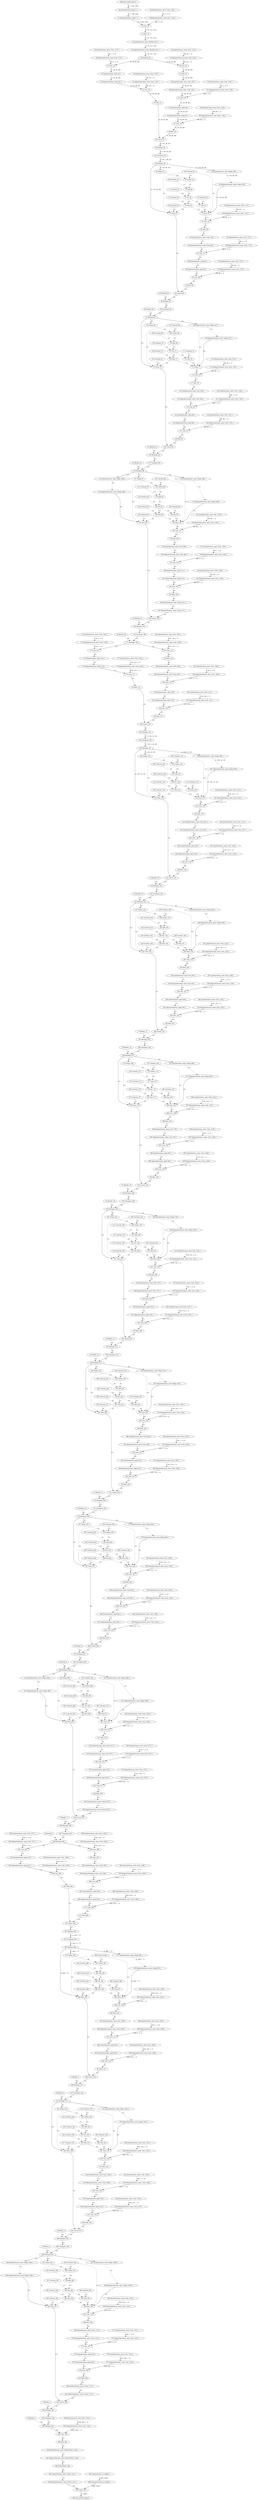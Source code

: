 strict digraph  {
"0 Identity_0" [id=0, type=Identity];
"1 Identity_1" [id=1, type=Identity];
"2 Identity_2" [id=2, type=Identity];
"3 Identity_3" [id=3, type=Identity];
"4 Identity_4" [id=4, type=Identity];
"5 Identity_5" [id=5, type=Identity];
"6 Identity_6" [id=6, type=Identity];
"7 Identity_7" [id=7, type=Identity];
"8 Identity_8" [id=8, type=Identity];
"9 Identity_9" [id=9, type=Identity];
"10 Identity_10" [id=10, type=Identity];
"11 Identity_11" [id=11, type=Identity];
"12 Identity_12" [id=12, type=Identity];
"13 Identity_13" [id=13, type=Identity];
"14 Identity_14" [id=14, type=Identity];
"15 Identity_15" [id=15, type=Identity];
"16 Identity_16" [id=16, type=Identity];
"17 Identity_17" [id=17, type=Identity];
"18 Identity_18" [id=18, type=Identity];
"19 Identity_19" [id=19, type=Identity];
"20 Identity_20" [id=20, type=Identity];
"21 Identity_21" [id=21, type=Identity];
"22 Identity_22" [id=22, type=Identity];
"23 Identity_23" [id=23, type=Identity];
"24 Identity_24" [id=24, type=Identity];
"25 Identity_25" [id=25, type=Identity];
"26 QuantizeLinear_input.1_1" [id=26, type=QuantizeLinear];
"27 DequantizeLinear_input.1_1" [id=27, type=DequantizeLinear];
"28 QuantizeLinear_onnx^^Conv_1154_1" [id=28, label="28 QuantizeLinear_onnx::Conv_1154_1", type=QuantizeLinear];
"29 DequantizeLinear_onnx^^Conv_1154_1" [id=29, label="29 DequantizeLinear_onnx::Conv_1154_1", type=DequantizeLinear];
"30 Conv_26" [id=30, type=Conv];
"31 Relu_27" [id=31, type=Relu];
"32 QuantizeLinear_onnx^^MaxPool_341_1" [id=32, label="32 QuantizeLinear_onnx::MaxPool_341_1", type=QuantizeLinear];
"33 DequantizeLinear_onnx^^MaxPool_341_1" [id=33, label="33 DequantizeLinear_onnx::MaxPool_341_1", type=DequantizeLinear];
"34 MaxPool_28" [id=34, type=MaxPool];
"35 QuantizeLinear_onnx^^Conv_1157_1" [id=35, label="35 QuantizeLinear_onnx::Conv_1157_1", type=QuantizeLinear];
"36 DequantizeLinear_onnx^^Conv_1157_1" [id=36, label="36 DequantizeLinear_onnx::Conv_1157_1", type=DequantizeLinear];
"37 Conv_29" [id=37, type=Conv];
"38 QuantizeLinear_input.16_1" [id=38, type=QuantizeLinear];
"39 DequantizeLinear_input.16_1" [id=39, type=DequantizeLinear];
"40 QuantizeLinear_onnx^^Conv_1160_1" [id=40, label="40 QuantizeLinear_onnx::Conv_1160_1", type=QuantizeLinear];
"41 DequantizeLinear_onnx^^Conv_1160_1" [id=41, label="41 DequantizeLinear_onnx::Conv_1160_1", type=DequantizeLinear];
"42 Conv_30" [id=42, type=Conv];
"43 Relu_31" [id=43, type=Relu];
"44 QuantizeLinear_onnx^^Conv_1163_1" [id=44, label="44 QuantizeLinear_onnx::Conv_1163_1", type=QuantizeLinear];
"45 DequantizeLinear_onnx^^Conv_1163_1" [id=45, label="45 DequantizeLinear_onnx::Conv_1163_1", type=DequantizeLinear];
"46 Conv_32" [id=46, type=Conv];
"47 Relu_33" [id=47, type=Relu];
"48 QuantizeLinear_onnx^^Conv_350_1" [id=48, label="48 QuantizeLinear_onnx::Conv_350_1", type=QuantizeLinear];
"49 DequantizeLinear_onnx^^Conv_350_1" [id=49, label="49 DequantizeLinear_onnx::Conv_350_1", type=DequantizeLinear];
"50 QuantizeLinear_onnx^^Conv_1166_1" [id=50, label="50 QuantizeLinear_onnx::Conv_1166_1", type=QuantizeLinear];
"51 DequantizeLinear_onnx^^Conv_1166_1" [id=51, label="51 DequantizeLinear_onnx::Conv_1166_1", type=DequantizeLinear];
"52 Conv_34" [id=52, type=Conv];
"53 QuantizeLinear_input.40_1" [id=53, type=QuantizeLinear];
"54 DequantizeLinear_input.40_1" [id=54, type=DequantizeLinear];
"55 QuantizeLinear_onnx^^Conv_1169_1" [id=55, label="55 QuantizeLinear_onnx::Conv_1169_1", type=QuantizeLinear];
"56 DequantizeLinear_onnx^^Conv_1169_1" [id=56, label="56 DequantizeLinear_onnx::Conv_1169_1", type=DequantizeLinear];
"57 Conv_35" [id=57, type=Conv];
"58 Relu_36" [id=58, type=Relu];
"59 Concat_37" [id=59, type=Concat];
"60 Reshape_38" [id=60, type=Reshape];
"61 Transpose_39" [id=61, type=Transpose];
"62 Reshape_40" [id=62, type=Reshape];
"63 QuantizeLinear_onnx^^Shape_385_1" [id=63, label="63 QuantizeLinear_onnx::Shape_385_1", type=QuantizeLinear];
"64 DequantizeLinear_onnx^^Shape_385_1" [id=64, label="64 DequantizeLinear_onnx::Shape_385_1", type=DequantizeLinear];
"65 Shape_41" [id=65, type=Shape];
"66 Constant_42" [id=66, type=Constant];
"67 Gather_43" [id=67, type=Gather];
"68 Constant_44" [id=68, type=Constant];
"69 Constant_45" [id=69, type=Constant];
"70 Add_46" [id=70, type=Add];
"71 Constant_47" [id=71, type=Constant];
"72 Div_48" [id=72, type=Div];
"73 Constant_49" [id=73, type=Constant];
"74 Mul_50" [id=74, type=Mul];
"75 Slice_51" [id=75, type=Slice];
"76 Constant_52" [id=76, type=Constant];
"77 Mul_53" [id=77, type=Mul];
"78 Slice_54" [id=78, type=Slice];
"79 QuantizeLinear_onnx^^Conv_1172_1" [id=79, label="79 QuantizeLinear_onnx::Conv_1172_1", type=QuantizeLinear];
"80 DequantizeLinear_onnx^^Conv_1172_1" [id=80, label="80 DequantizeLinear_onnx::Conv_1172_1", type=DequantizeLinear];
"81 Conv_55" [id=81, type=Conv];
"82 Relu_56" [id=82, type=Relu];
"83 QuantizeLinear_onnx^^Conv_402_1" [id=83, label="83 QuantizeLinear_onnx::Conv_402_1", type=QuantizeLinear];
"84 DequantizeLinear_onnx^^Conv_402_1" [id=84, label="84 DequantizeLinear_onnx::Conv_402_1", type=DequantizeLinear];
"85 QuantizeLinear_onnx^^Conv_1175_1" [id=85, label="85 QuantizeLinear_onnx::Conv_1175_1", type=QuantizeLinear];
"86 DequantizeLinear_onnx^^Conv_1175_1" [id=86, label="86 DequantizeLinear_onnx::Conv_1175_1", type=DequantizeLinear];
"87 Conv_57" [id=87, type=Conv];
"88 QuantizeLinear_input.64_1" [id=88, type=QuantizeLinear];
"89 DequantizeLinear_input.64_1" [id=89, type=DequantizeLinear];
"90 QuantizeLinear_onnx^^Conv_1178_1" [id=90, label="90 QuantizeLinear_onnx::Conv_1178_1", type=QuantizeLinear];
"91 DequantizeLinear_onnx^^Conv_1178_1" [id=91, label="91 DequantizeLinear_onnx::Conv_1178_1", type=DequantizeLinear];
"92 Conv_58" [id=92, type=Conv];
"93 Relu_59" [id=93, type=Relu];
"94 Concat_60" [id=94, type=Concat];
"95 Reshape_61" [id=95, type=Reshape];
"96 Transpose_62" [id=96, type=Transpose];
"97 Reshape_63" [id=97, type=Reshape];
"98 QuantizeLinear_onnx^^Shape_437_1" [id=98, label="98 QuantizeLinear_onnx::Shape_437_1", type=QuantizeLinear];
"99 DequantizeLinear_onnx^^Shape_437_1" [id=99, label="99 DequantizeLinear_onnx::Shape_437_1", type=DequantizeLinear];
"100 Shape_64" [id=100, type=Shape];
"101 Constant_65" [id=101, type=Constant];
"102 Gather_66" [id=102, type=Gather];
"103 Constant_67" [id=103, type=Constant];
"104 Constant_68" [id=104, type=Constant];
"105 Add_69" [id=105, type=Add];
"106 Constant_70" [id=106, type=Constant];
"107 Div_71" [id=107, type=Div];
"108 Constant_72" [id=108, type=Constant];
"109 Mul_73" [id=109, type=Mul];
"110 Slice_74" [id=110, type=Slice];
"111 Constant_75" [id=111, type=Constant];
"112 Mul_76" [id=112, type=Mul];
"113 Slice_77" [id=113, type=Slice];
"114 QuantizeLinear_onnx^^Conv_1181_1" [id=114, label="114 QuantizeLinear_onnx::Conv_1181_1", type=QuantizeLinear];
"115 DequantizeLinear_onnx^^Conv_1181_1" [id=115, label="115 DequantizeLinear_onnx::Conv_1181_1", type=DequantizeLinear];
"116 Conv_78" [id=116, type=Conv];
"117 Relu_79" [id=117, type=Relu];
"118 QuantizeLinear_onnx^^Conv_454_1" [id=118, label="118 QuantizeLinear_onnx::Conv_454_1", type=QuantizeLinear];
"119 DequantizeLinear_onnx^^Conv_454_1" [id=119, label="119 DequantizeLinear_onnx::Conv_454_1", type=DequantizeLinear];
"120 QuantizeLinear_onnx^^Conv_1184_1" [id=120, label="120 QuantizeLinear_onnx::Conv_1184_1", type=QuantizeLinear];
"121 DequantizeLinear_onnx^^Conv_1184_1" [id=121, label="121 DequantizeLinear_onnx::Conv_1184_1", type=DequantizeLinear];
"122 Conv_80" [id=122, type=Conv];
"123 QuantizeLinear_input.88_1" [id=123, type=QuantizeLinear];
"124 DequantizeLinear_input.88_1" [id=124, type=DequantizeLinear];
"125 QuantizeLinear_onnx^^Conv_1187_1" [id=125, label="125 QuantizeLinear_onnx::Conv_1187_1", type=QuantizeLinear];
"126 DequantizeLinear_onnx^^Conv_1187_1" [id=126, label="126 DequantizeLinear_onnx::Conv_1187_1", type=DequantizeLinear];
"127 Conv_81" [id=127, type=Conv];
"128 Relu_82" [id=128, type=Relu];
"129 Concat_83" [id=129, type=Concat];
"130 Reshape_84" [id=130, type=Reshape];
"131 Transpose_85" [id=131, type=Transpose];
"132 Reshape_86" [id=132, type=Reshape];
"133 QuantizeLinear_onnx^^Shape_489_2" [id=133, label="133 QuantizeLinear_onnx::Shape_489_2", type=QuantizeLinear];
"134 DequantizeLinear_onnx^^Shape_489_2" [id=134, label="134 DequantizeLinear_onnx::Shape_489_2", type=DequantizeLinear];
"135 QuantizeLinear_onnx^^Shape_489_1" [id=135, label="135 QuantizeLinear_onnx::Shape_489_1", type=QuantizeLinear];
"136 DequantizeLinear_onnx^^Shape_489_1" [id=136, label="136 DequantizeLinear_onnx::Shape_489_1", type=DequantizeLinear];
"137 Shape_87" [id=137, type=Shape];
"138 Constant_88" [id=138, type=Constant];
"139 Gather_89" [id=139, type=Gather];
"140 Constant_90" [id=140, type=Constant];
"141 Constant_91" [id=141, type=Constant];
"142 Add_92" [id=142, type=Add];
"143 Constant_93" [id=143, type=Constant];
"144 Div_94" [id=144, type=Div];
"145 Constant_95" [id=145, type=Constant];
"146 Mul_96" [id=146, type=Mul];
"147 Slice_97" [id=147, type=Slice];
"148 Constant_98" [id=148, type=Constant];
"149 Mul_99" [id=149, type=Mul];
"150 Slice_100" [id=150, type=Slice];
"151 QuantizeLinear_onnx^^Conv_1190_1" [id=151, label="151 QuantizeLinear_onnx::Conv_1190_1", type=QuantizeLinear];
"152 DequantizeLinear_onnx^^Conv_1190_1" [id=152, label="152 DequantizeLinear_onnx::Conv_1190_1", type=DequantizeLinear];
"153 Conv_101" [id=153, type=Conv];
"154 Relu_102" [id=154, type=Relu];
"155 QuantizeLinear_onnx^^Conv_506_1" [id=155, label="155 QuantizeLinear_onnx::Conv_506_1", type=QuantizeLinear];
"156 DequantizeLinear_onnx^^Conv_506_1" [id=156, label="156 DequantizeLinear_onnx::Conv_506_1", type=DequantizeLinear];
"157 QuantizeLinear_onnx^^Conv_1193_1" [id=157, label="157 QuantizeLinear_onnx::Conv_1193_1", type=QuantizeLinear];
"158 DequantizeLinear_onnx^^Conv_1193_1" [id=158, label="158 DequantizeLinear_onnx::Conv_1193_1", type=DequantizeLinear];
"159 Conv_103" [id=159, type=Conv];
"160 QuantizeLinear_input.112_1" [id=160, type=QuantizeLinear];
"161 DequantizeLinear_input.112_1" [id=161, type=DequantizeLinear];
"162 QuantizeLinear_onnx^^Conv_1196_1" [id=162, label="162 QuantizeLinear_onnx::Conv_1196_1", type=QuantizeLinear];
"163 DequantizeLinear_onnx^^Conv_1196_1" [id=163, label="163 DequantizeLinear_onnx::Conv_1196_1", type=DequantizeLinear];
"164 Conv_104" [id=164, type=Conv];
"165 Relu_105" [id=165, type=Relu];
"166 QuantizeLinear_onnx^^Concat_511_1" [id=166, label="166 QuantizeLinear_onnx::Concat_511_1", type=QuantizeLinear];
"167 DequantizeLinear_onnx^^Concat_511_1" [id=167, label="167 DequantizeLinear_onnx::Concat_511_1", type=DequantizeLinear];
"168 Concat_106" [id=168, type=Concat];
"169 Reshape_107" [id=169, type=Reshape];
"170 Transpose_108" [id=170, type=Transpose];
"171 Reshape_109" [id=171, type=Reshape];
"172 QuantizeLinear_onnx^^Conv_1199_1" [id=172, label="172 QuantizeLinear_onnx::Conv_1199_1", type=QuantizeLinear];
"173 DequantizeLinear_onnx^^Conv_1199_1" [id=173, label="173 DequantizeLinear_onnx::Conv_1199_1", type=DequantizeLinear];
"174 Conv_110" [id=174, type=Conv];
"175 QuantizeLinear_input.132_1" [id=175, type=QuantizeLinear];
"176 DequantizeLinear_input.132_1" [id=176, type=DequantizeLinear];
"177 QuantizeLinear_onnx^^Conv_1202_1" [id=177, label="177 QuantizeLinear_onnx::Conv_1202_1", type=QuantizeLinear];
"178 DequantizeLinear_onnx^^Conv_1202_1" [id=178, label="178 DequantizeLinear_onnx::Conv_1202_1", type=DequantizeLinear];
"179 Conv_111" [id=179, type=Conv];
"180 Relu_112" [id=180, type=Relu];
"181 QuantizeLinear_onnx^^Conv_1205_1" [id=181, label="181 QuantizeLinear_onnx::Conv_1205_1", type=QuantizeLinear];
"182 DequantizeLinear_onnx^^Conv_1205_1" [id=182, label="182 DequantizeLinear_onnx::Conv_1205_1", type=DequantizeLinear];
"183 Conv_113" [id=183, type=Conv];
"184 Relu_114" [id=184, type=Relu];
"185 QuantizeLinear_onnx^^Conv_549_1" [id=185, label="185 QuantizeLinear_onnx::Conv_549_1", type=QuantizeLinear];
"186 DequantizeLinear_onnx^^Conv_549_1" [id=186, label="186 DequantizeLinear_onnx::Conv_549_1", type=DequantizeLinear];
"187 QuantizeLinear_onnx^^Conv_1208_1" [id=187, label="187 QuantizeLinear_onnx::Conv_1208_1", type=QuantizeLinear];
"188 DequantizeLinear_onnx^^Conv_1208_1" [id=188, label="188 DequantizeLinear_onnx::Conv_1208_1", type=DequantizeLinear];
"189 Conv_115" [id=189, type=Conv];
"190 QuantizeLinear_input.156_1" [id=190, type=QuantizeLinear];
"191 DequantizeLinear_input.156_1" [id=191, type=DequantizeLinear];
"192 QuantizeLinear_onnx^^Conv_1211_1" [id=192, label="192 QuantizeLinear_onnx::Conv_1211_1", type=QuantizeLinear];
"193 DequantizeLinear_onnx^^Conv_1211_1" [id=193, label="193 DequantizeLinear_onnx::Conv_1211_1", type=DequantizeLinear];
"194 Conv_116" [id=194, type=Conv];
"195 Relu_117" [id=195, type=Relu];
"196 Concat_118" [id=196, type=Concat];
"197 Reshape_119" [id=197, type=Reshape];
"198 Transpose_120" [id=198, type=Transpose];
"199 Reshape_121" [id=199, type=Reshape];
"200 QuantizeLinear_onnx^^Shape_584_1" [id=200, label="200 QuantizeLinear_onnx::Shape_584_1", type=QuantizeLinear];
"201 DequantizeLinear_onnx^^Shape_584_1" [id=201, label="201 DequantizeLinear_onnx::Shape_584_1", type=DequantizeLinear];
"202 Shape_122" [id=202, type=Shape];
"203 Constant_123" [id=203, type=Constant];
"204 Gather_124" [id=204, type=Gather];
"205 Constant_125" [id=205, type=Constant];
"206 Constant_126" [id=206, type=Constant];
"207 Add_127" [id=207, type=Add];
"208 Constant_128" [id=208, type=Constant];
"209 Div_129" [id=209, type=Div];
"210 Constant_130" [id=210, type=Constant];
"211 Mul_131" [id=211, type=Mul];
"212 Slice_132" [id=212, type=Slice];
"213 Constant_133" [id=213, type=Constant];
"214 Mul_134" [id=214, type=Mul];
"215 Slice_135" [id=215, type=Slice];
"216 QuantizeLinear_onnx^^Conv_1214_1" [id=216, label="216 QuantizeLinear_onnx::Conv_1214_1", type=QuantizeLinear];
"217 DequantizeLinear_onnx^^Conv_1214_1" [id=217, label="217 DequantizeLinear_onnx::Conv_1214_1", type=DequantizeLinear];
"218 Conv_136" [id=218, type=Conv];
"219 Relu_137" [id=219, type=Relu];
"220 QuantizeLinear_onnx^^Conv_601_1" [id=220, label="220 QuantizeLinear_onnx::Conv_601_1", type=QuantizeLinear];
"221 DequantizeLinear_onnx^^Conv_601_1" [id=221, label="221 DequantizeLinear_onnx::Conv_601_1", type=DequantizeLinear];
"222 QuantizeLinear_onnx^^Conv_1217_1" [id=222, label="222 QuantizeLinear_onnx::Conv_1217_1", type=QuantizeLinear];
"223 DequantizeLinear_onnx^^Conv_1217_1" [id=223, label="223 DequantizeLinear_onnx::Conv_1217_1", type=DequantizeLinear];
"224 Conv_138" [id=224, type=Conv];
"225 QuantizeLinear_input.180_1" [id=225, type=QuantizeLinear];
"226 DequantizeLinear_input.180_1" [id=226, type=DequantizeLinear];
"227 QuantizeLinear_onnx^^Conv_1220_1" [id=227, label="227 QuantizeLinear_onnx::Conv_1220_1", type=QuantizeLinear];
"228 DequantizeLinear_onnx^^Conv_1220_1" [id=228, label="228 DequantizeLinear_onnx::Conv_1220_1", type=DequantizeLinear];
"229 Conv_139" [id=229, type=Conv];
"230 Relu_140" [id=230, type=Relu];
"231 Concat_141" [id=231, type=Concat];
"232 Reshape_142" [id=232, type=Reshape];
"233 Transpose_143" [id=233, type=Transpose];
"234 Reshape_144" [id=234, type=Reshape];
"235 QuantizeLinear_onnx^^Shape_636_1" [id=235, label="235 QuantizeLinear_onnx::Shape_636_1", type=QuantizeLinear];
"236 DequantizeLinear_onnx^^Shape_636_1" [id=236, label="236 DequantizeLinear_onnx::Shape_636_1", type=DequantizeLinear];
"237 Shape_145" [id=237, type=Shape];
"238 Constant_146" [id=238, type=Constant];
"239 Gather_147" [id=239, type=Gather];
"240 Constant_148" [id=240, type=Constant];
"241 Constant_149" [id=241, type=Constant];
"242 Add_150" [id=242, type=Add];
"243 Constant_151" [id=243, type=Constant];
"244 Div_152" [id=244, type=Div];
"245 Constant_153" [id=245, type=Constant];
"246 Mul_154" [id=246, type=Mul];
"247 Slice_155" [id=247, type=Slice];
"248 Constant_156" [id=248, type=Constant];
"249 Mul_157" [id=249, type=Mul];
"250 Slice_158" [id=250, type=Slice];
"251 QuantizeLinear_onnx^^Conv_1223_1" [id=251, label="251 QuantizeLinear_onnx::Conv_1223_1", type=QuantizeLinear];
"252 DequantizeLinear_onnx^^Conv_1223_1" [id=252, label="252 DequantizeLinear_onnx::Conv_1223_1", type=DequantizeLinear];
"253 Conv_159" [id=253, type=Conv];
"254 Relu_160" [id=254, type=Relu];
"255 QuantizeLinear_onnx^^Conv_653_1" [id=255, label="255 QuantizeLinear_onnx::Conv_653_1", type=QuantizeLinear];
"256 DequantizeLinear_onnx^^Conv_653_1" [id=256, label="256 DequantizeLinear_onnx::Conv_653_1", type=DequantizeLinear];
"257 QuantizeLinear_onnx^^Conv_1226_1" [id=257, label="257 QuantizeLinear_onnx::Conv_1226_1", type=QuantizeLinear];
"258 DequantizeLinear_onnx^^Conv_1226_1" [id=258, label="258 DequantizeLinear_onnx::Conv_1226_1", type=DequantizeLinear];
"259 Conv_161" [id=259, type=Conv];
"260 QuantizeLinear_input.204_1" [id=260, type=QuantizeLinear];
"261 DequantizeLinear_input.204_1" [id=261, type=DequantizeLinear];
"262 QuantizeLinear_onnx^^Conv_1229_1" [id=262, label="262 QuantizeLinear_onnx::Conv_1229_1", type=QuantizeLinear];
"263 DequantizeLinear_onnx^^Conv_1229_1" [id=263, label="263 DequantizeLinear_onnx::Conv_1229_1", type=DequantizeLinear];
"264 Conv_162" [id=264, type=Conv];
"265 Relu_163" [id=265, type=Relu];
"266 Concat_164" [id=266, type=Concat];
"267 Reshape_165" [id=267, type=Reshape];
"268 Transpose_166" [id=268, type=Transpose];
"269 Reshape_167" [id=269, type=Reshape];
"270 QuantizeLinear_onnx^^Shape_688_1" [id=270, label="270 QuantizeLinear_onnx::Shape_688_1", type=QuantizeLinear];
"271 DequantizeLinear_onnx^^Shape_688_1" [id=271, label="271 DequantizeLinear_onnx::Shape_688_1", type=DequantizeLinear];
"272 Shape_168" [id=272, type=Shape];
"273 Constant_169" [id=273, type=Constant];
"274 Gather_170" [id=274, type=Gather];
"275 Constant_171" [id=275, type=Constant];
"276 Constant_172" [id=276, type=Constant];
"277 Add_173" [id=277, type=Add];
"278 Constant_174" [id=278, type=Constant];
"279 Div_175" [id=279, type=Div];
"280 Constant_176" [id=280, type=Constant];
"281 Mul_177" [id=281, type=Mul];
"282 Slice_178" [id=282, type=Slice];
"283 Constant_179" [id=283, type=Constant];
"284 Mul_180" [id=284, type=Mul];
"285 Slice_181" [id=285, type=Slice];
"286 QuantizeLinear_onnx^^Conv_1232_1" [id=286, label="286 QuantizeLinear_onnx::Conv_1232_1", type=QuantizeLinear];
"287 DequantizeLinear_onnx^^Conv_1232_1" [id=287, label="287 DequantizeLinear_onnx::Conv_1232_1", type=DequantizeLinear];
"288 Conv_182" [id=288, type=Conv];
"289 Relu_183" [id=289, type=Relu];
"290 QuantizeLinear_onnx^^Conv_705_1" [id=290, label="290 QuantizeLinear_onnx::Conv_705_1", type=QuantizeLinear];
"291 DequantizeLinear_onnx^^Conv_705_1" [id=291, label="291 DequantizeLinear_onnx::Conv_705_1", type=DequantizeLinear];
"292 QuantizeLinear_onnx^^Conv_1235_1" [id=292, label="292 QuantizeLinear_onnx::Conv_1235_1", type=QuantizeLinear];
"293 DequantizeLinear_onnx^^Conv_1235_1" [id=293, label="293 DequantizeLinear_onnx::Conv_1235_1", type=DequantizeLinear];
"294 Conv_184" [id=294, type=Conv];
"295 QuantizeLinear_input.228_1" [id=295, type=QuantizeLinear];
"296 DequantizeLinear_input.228_1" [id=296, type=DequantizeLinear];
"297 QuantizeLinear_onnx^^Conv_1238_1" [id=297, label="297 QuantizeLinear_onnx::Conv_1238_1", type=QuantizeLinear];
"298 DequantizeLinear_onnx^^Conv_1238_1" [id=298, label="298 DequantizeLinear_onnx::Conv_1238_1", type=DequantizeLinear];
"299 Conv_185" [id=299, type=Conv];
"300 Relu_186" [id=300, type=Relu];
"301 Concat_187" [id=301, type=Concat];
"302 Reshape_188" [id=302, type=Reshape];
"303 Transpose_189" [id=303, type=Transpose];
"304 Reshape_190" [id=304, type=Reshape];
"305 QuantizeLinear_onnx^^Shape_740_1" [id=305, label="305 QuantizeLinear_onnx::Shape_740_1", type=QuantizeLinear];
"306 DequantizeLinear_onnx^^Shape_740_1" [id=306, label="306 DequantizeLinear_onnx::Shape_740_1", type=DequantizeLinear];
"307 Shape_191" [id=307, type=Shape];
"308 Constant_192" [id=308, type=Constant];
"309 Gather_193" [id=309, type=Gather];
"310 Constant_194" [id=310, type=Constant];
"311 Constant_195" [id=311, type=Constant];
"312 Add_196" [id=312, type=Add];
"313 Constant_197" [id=313, type=Constant];
"314 Div_198" [id=314, type=Div];
"315 Constant_199" [id=315, type=Constant];
"316 Mul_200" [id=316, type=Mul];
"317 Slice_201" [id=317, type=Slice];
"318 Constant_202" [id=318, type=Constant];
"319 Mul_203" [id=319, type=Mul];
"320 Slice_204" [id=320, type=Slice];
"321 QuantizeLinear_onnx^^Conv_1241_1" [id=321, label="321 QuantizeLinear_onnx::Conv_1241_1", type=QuantizeLinear];
"322 DequantizeLinear_onnx^^Conv_1241_1" [id=322, label="322 DequantizeLinear_onnx::Conv_1241_1", type=DequantizeLinear];
"323 Conv_205" [id=323, type=Conv];
"324 Relu_206" [id=324, type=Relu];
"325 QuantizeLinear_onnx^^Conv_757_1" [id=325, label="325 QuantizeLinear_onnx::Conv_757_1", type=QuantizeLinear];
"326 DequantizeLinear_onnx^^Conv_757_1" [id=326, label="326 DequantizeLinear_onnx::Conv_757_1", type=DequantizeLinear];
"327 QuantizeLinear_onnx^^Conv_1244_1" [id=327, label="327 QuantizeLinear_onnx::Conv_1244_1", type=QuantizeLinear];
"328 DequantizeLinear_onnx^^Conv_1244_1" [id=328, label="328 DequantizeLinear_onnx::Conv_1244_1", type=DequantizeLinear];
"329 Conv_207" [id=329, type=Conv];
"330 QuantizeLinear_input.252_1" [id=330, type=QuantizeLinear];
"331 DequantizeLinear_input.252_1" [id=331, type=DequantizeLinear];
"332 QuantizeLinear_onnx^^Conv_1247_1" [id=332, label="332 QuantizeLinear_onnx::Conv_1247_1", type=QuantizeLinear];
"333 DequantizeLinear_onnx^^Conv_1247_1" [id=333, label="333 DequantizeLinear_onnx::Conv_1247_1", type=DequantizeLinear];
"334 Conv_208" [id=334, type=Conv];
"335 Relu_209" [id=335, type=Relu];
"336 Concat_210" [id=336, type=Concat];
"337 Reshape_211" [id=337, type=Reshape];
"338 Transpose_212" [id=338, type=Transpose];
"339 Reshape_213" [id=339, type=Reshape];
"340 QuantizeLinear_onnx^^Shape_792_1" [id=340, label="340 QuantizeLinear_onnx::Shape_792_1", type=QuantizeLinear];
"341 DequantizeLinear_onnx^^Shape_792_1" [id=341, label="341 DequantizeLinear_onnx::Shape_792_1", type=DequantizeLinear];
"342 Shape_214" [id=342, type=Shape];
"343 Constant_215" [id=343, type=Constant];
"344 Gather_216" [id=344, type=Gather];
"345 Constant_217" [id=345, type=Constant];
"346 Constant_218" [id=346, type=Constant];
"347 Add_219" [id=347, type=Add];
"348 Constant_220" [id=348, type=Constant];
"349 Div_221" [id=349, type=Div];
"350 Constant_222" [id=350, type=Constant];
"351 Mul_223" [id=351, type=Mul];
"352 Slice_224" [id=352, type=Slice];
"353 Constant_225" [id=353, type=Constant];
"354 Mul_226" [id=354, type=Mul];
"355 Slice_227" [id=355, type=Slice];
"356 QuantizeLinear_onnx^^Conv_1250_1" [id=356, label="356 QuantizeLinear_onnx::Conv_1250_1", type=QuantizeLinear];
"357 DequantizeLinear_onnx^^Conv_1250_1" [id=357, label="357 DequantizeLinear_onnx::Conv_1250_1", type=DequantizeLinear];
"358 Conv_228" [id=358, type=Conv];
"359 Relu_229" [id=359, type=Relu];
"360 QuantizeLinear_onnx^^Conv_809_1" [id=360, label="360 QuantizeLinear_onnx::Conv_809_1", type=QuantizeLinear];
"361 DequantizeLinear_onnx^^Conv_809_1" [id=361, label="361 DequantizeLinear_onnx::Conv_809_1", type=DequantizeLinear];
"362 QuantizeLinear_onnx^^Conv_1253_1" [id=362, label="362 QuantizeLinear_onnx::Conv_1253_1", type=QuantizeLinear];
"363 DequantizeLinear_onnx^^Conv_1253_1" [id=363, label="363 DequantizeLinear_onnx::Conv_1253_1", type=DequantizeLinear];
"364 Conv_230" [id=364, type=Conv];
"365 QuantizeLinear_input.276_1" [id=365, type=QuantizeLinear];
"366 DequantizeLinear_input.276_1" [id=366, type=DequantizeLinear];
"367 QuantizeLinear_onnx^^Conv_1256_1" [id=367, label="367 QuantizeLinear_onnx::Conv_1256_1", type=QuantizeLinear];
"368 DequantizeLinear_onnx^^Conv_1256_1" [id=368, label="368 DequantizeLinear_onnx::Conv_1256_1", type=DequantizeLinear];
"369 Conv_231" [id=369, type=Conv];
"370 Relu_232" [id=370, type=Relu];
"371 Concat_233" [id=371, type=Concat];
"372 Reshape_234" [id=372, type=Reshape];
"373 Transpose_235" [id=373, type=Transpose];
"374 Reshape_236" [id=374, type=Reshape];
"375 QuantizeLinear_onnx^^Shape_844_1" [id=375, label="375 QuantizeLinear_onnx::Shape_844_1", type=QuantizeLinear];
"376 DequantizeLinear_onnx^^Shape_844_1" [id=376, label="376 DequantizeLinear_onnx::Shape_844_1", type=DequantizeLinear];
"377 Shape_237" [id=377, type=Shape];
"378 Constant_238" [id=378, type=Constant];
"379 Gather_239" [id=379, type=Gather];
"380 Constant_240" [id=380, type=Constant];
"381 Constant_241" [id=381, type=Constant];
"382 Add_242" [id=382, type=Add];
"383 Constant_243" [id=383, type=Constant];
"384 Div_244" [id=384, type=Div];
"385 Constant_245" [id=385, type=Constant];
"386 Mul_246" [id=386, type=Mul];
"387 Slice_247" [id=387, type=Slice];
"388 Constant_248" [id=388, type=Constant];
"389 Mul_249" [id=389, type=Mul];
"390 Slice_250" [id=390, type=Slice];
"391 QuantizeLinear_onnx^^Conv_1259_1" [id=391, label="391 QuantizeLinear_onnx::Conv_1259_1", type=QuantizeLinear];
"392 DequantizeLinear_onnx^^Conv_1259_1" [id=392, label="392 DequantizeLinear_onnx::Conv_1259_1", type=DequantizeLinear];
"393 Conv_251" [id=393, type=Conv];
"394 Relu_252" [id=394, type=Relu];
"395 QuantizeLinear_onnx^^Conv_861_1" [id=395, label="395 QuantizeLinear_onnx::Conv_861_1", type=QuantizeLinear];
"396 DequantizeLinear_onnx^^Conv_861_1" [id=396, label="396 DequantizeLinear_onnx::Conv_861_1", type=DequantizeLinear];
"397 QuantizeLinear_onnx^^Conv_1262_1" [id=397, label="397 QuantizeLinear_onnx::Conv_1262_1", type=QuantizeLinear];
"398 DequantizeLinear_onnx^^Conv_1262_1" [id=398, label="398 DequantizeLinear_onnx::Conv_1262_1", type=DequantizeLinear];
"399 Conv_253" [id=399, type=Conv];
"400 QuantizeLinear_input.300_1" [id=400, type=QuantizeLinear];
"401 DequantizeLinear_input.300_1" [id=401, type=DequantizeLinear];
"402 QuantizeLinear_onnx^^Conv_1265_1" [id=402, label="402 QuantizeLinear_onnx::Conv_1265_1", type=QuantizeLinear];
"403 DequantizeLinear_onnx^^Conv_1265_1" [id=403, label="403 DequantizeLinear_onnx::Conv_1265_1", type=DequantizeLinear];
"404 Conv_254" [id=404, type=Conv];
"405 Relu_255" [id=405, type=Relu];
"406 Concat_256" [id=406, type=Concat];
"407 Reshape_257" [id=407, type=Reshape];
"408 Transpose_258" [id=408, type=Transpose];
"409 Reshape_259" [id=409, type=Reshape];
"410 QuantizeLinear_onnx^^Shape_896_2" [id=410, label="410 QuantizeLinear_onnx::Shape_896_2", type=QuantizeLinear];
"411 DequantizeLinear_onnx^^Shape_896_2" [id=411, label="411 DequantizeLinear_onnx::Shape_896_2", type=DequantizeLinear];
"412 QuantizeLinear_onnx^^Shape_896_1" [id=412, label="412 QuantizeLinear_onnx::Shape_896_1", type=QuantizeLinear];
"413 DequantizeLinear_onnx^^Shape_896_1" [id=413, label="413 DequantizeLinear_onnx::Shape_896_1", type=DequantizeLinear];
"414 Shape_260" [id=414, type=Shape];
"415 Constant_261" [id=415, type=Constant];
"416 Gather_262" [id=416, type=Gather];
"417 Constant_263" [id=417, type=Constant];
"418 Constant_264" [id=418, type=Constant];
"419 Add_265" [id=419, type=Add];
"420 Constant_266" [id=420, type=Constant];
"421 Div_267" [id=421, type=Div];
"422 Constant_268" [id=422, type=Constant];
"423 Mul_269" [id=423, type=Mul];
"424 Slice_270" [id=424, type=Slice];
"425 Constant_271" [id=425, type=Constant];
"426 Mul_272" [id=426, type=Mul];
"427 Slice_273" [id=427, type=Slice];
"428 QuantizeLinear_onnx^^Conv_1268_1" [id=428, label="428 QuantizeLinear_onnx::Conv_1268_1", type=QuantizeLinear];
"429 DequantizeLinear_onnx^^Conv_1268_1" [id=429, label="429 DequantizeLinear_onnx::Conv_1268_1", type=DequantizeLinear];
"430 Conv_274" [id=430, type=Conv];
"431 Relu_275" [id=431, type=Relu];
"432 QuantizeLinear_onnx^^Conv_913_1" [id=432, label="432 QuantizeLinear_onnx::Conv_913_1", type=QuantizeLinear];
"433 DequantizeLinear_onnx^^Conv_913_1" [id=433, label="433 DequantizeLinear_onnx::Conv_913_1", type=DequantizeLinear];
"434 QuantizeLinear_onnx^^Conv_1271_1" [id=434, label="434 QuantizeLinear_onnx::Conv_1271_1", type=QuantizeLinear];
"435 DequantizeLinear_onnx^^Conv_1271_1" [id=435, label="435 DequantizeLinear_onnx::Conv_1271_1", type=DequantizeLinear];
"436 Conv_276" [id=436, type=Conv];
"437 QuantizeLinear_input.324_1" [id=437, type=QuantizeLinear];
"438 DequantizeLinear_input.324_1" [id=438, type=DequantizeLinear];
"439 QuantizeLinear_onnx^^Conv_1274_1" [id=439, label="439 QuantizeLinear_onnx::Conv_1274_1", type=QuantizeLinear];
"440 DequantizeLinear_onnx^^Conv_1274_1" [id=440, label="440 DequantizeLinear_onnx::Conv_1274_1", type=DequantizeLinear];
"441 Conv_277" [id=441, type=Conv];
"442 Relu_278" [id=442, type=Relu];
"443 QuantizeLinear_onnx^^Concat_918_1" [id=443, label="443 QuantizeLinear_onnx::Concat_918_1", type=QuantizeLinear];
"444 DequantizeLinear_onnx^^Concat_918_1" [id=444, label="444 DequantizeLinear_onnx::Concat_918_1", type=DequantizeLinear];
"445 Concat_279" [id=445, type=Concat];
"446 Reshape_280" [id=446, type=Reshape];
"447 Transpose_281" [id=447, type=Transpose];
"448 Reshape_282" [id=448, type=Reshape];
"449 QuantizeLinear_onnx^^Conv_1277_1" [id=449, label="449 QuantizeLinear_onnx::Conv_1277_1", type=QuantizeLinear];
"450 DequantizeLinear_onnx^^Conv_1277_1" [id=450, label="450 DequantizeLinear_onnx::Conv_1277_1", type=DequantizeLinear];
"451 Conv_283" [id=451, type=Conv];
"452 QuantizeLinear_input.344_1" [id=452, type=QuantizeLinear];
"453 DequantizeLinear_input.344_1" [id=453, type=DequantizeLinear];
"454 QuantizeLinear_onnx^^Conv_1280_1" [id=454, label="454 QuantizeLinear_onnx::Conv_1280_1", type=QuantizeLinear];
"455 DequantizeLinear_onnx^^Conv_1280_1" [id=455, label="455 DequantizeLinear_onnx::Conv_1280_1", type=DequantizeLinear];
"456 Conv_284" [id=456, type=Conv];
"457 Relu_285" [id=457, type=Relu];
"458 QuantizeLinear_onnx^^Conv_1283_1" [id=458, label="458 QuantizeLinear_onnx::Conv_1283_1", type=QuantizeLinear];
"459 DequantizeLinear_onnx^^Conv_1283_1" [id=459, label="459 DequantizeLinear_onnx::Conv_1283_1", type=DequantizeLinear];
"460 Conv_286" [id=460, type=Conv];
"461 Relu_287" [id=461, type=Relu];
"462 QuantizeLinear_onnx^^Conv_956_1" [id=462, label="462 QuantizeLinear_onnx::Conv_956_1", type=QuantizeLinear];
"463 DequantizeLinear_onnx^^Conv_956_1" [id=463, label="463 DequantizeLinear_onnx::Conv_956_1", type=DequantizeLinear];
"464 QuantizeLinear_onnx^^Conv_1286_1" [id=464, label="464 QuantizeLinear_onnx::Conv_1286_1", type=QuantizeLinear];
"465 DequantizeLinear_onnx^^Conv_1286_1" [id=465, label="465 DequantizeLinear_onnx::Conv_1286_1", type=DequantizeLinear];
"466 Conv_288" [id=466, type=Conv];
"467 QuantizeLinear_input.368_1" [id=467, type=QuantizeLinear];
"468 DequantizeLinear_input.368_1" [id=468, type=DequantizeLinear];
"469 QuantizeLinear_onnx^^Conv_1289_1" [id=469, label="469 QuantizeLinear_onnx::Conv_1289_1", type=QuantizeLinear];
"470 DequantizeLinear_onnx^^Conv_1289_1" [id=470, label="470 DequantizeLinear_onnx::Conv_1289_1", type=DequantizeLinear];
"471 Conv_289" [id=471, type=Conv];
"472 Relu_290" [id=472, type=Relu];
"473 Concat_291" [id=473, type=Concat];
"474 Reshape_292" [id=474, type=Reshape];
"475 Transpose_293" [id=475, type=Transpose];
"476 Reshape_294" [id=476, type=Reshape];
"477 QuantizeLinear_onnx^^Shape_991_1" [id=477, label="477 QuantizeLinear_onnx::Shape_991_1", type=QuantizeLinear];
"478 DequantizeLinear_onnx^^Shape_991_1" [id=478, label="478 DequantizeLinear_onnx::Shape_991_1", type=DequantizeLinear];
"479 Shape_295" [id=479, type=Shape];
"480 Constant_296" [id=480, type=Constant];
"481 Gather_297" [id=481, type=Gather];
"482 Constant_298" [id=482, type=Constant];
"483 Constant_299" [id=483, type=Constant];
"484 Add_300" [id=484, type=Add];
"485 Constant_301" [id=485, type=Constant];
"486 Div_302" [id=486, type=Div];
"487 Constant_303" [id=487, type=Constant];
"488 Mul_304" [id=488, type=Mul];
"489 Slice_305" [id=489, type=Slice];
"490 Constant_306" [id=490, type=Constant];
"491 Mul_307" [id=491, type=Mul];
"492 Slice_308" [id=492, type=Slice];
"493 QuantizeLinear_onnx^^Conv_1292_1" [id=493, label="493 QuantizeLinear_onnx::Conv_1292_1", type=QuantizeLinear];
"494 DequantizeLinear_onnx^^Conv_1292_1" [id=494, label="494 DequantizeLinear_onnx::Conv_1292_1", type=DequantizeLinear];
"495 Conv_309" [id=495, type=Conv];
"496 Relu_310" [id=496, type=Relu];
"497 QuantizeLinear_onnx^^Conv_1008_1" [id=497, label="497 QuantizeLinear_onnx::Conv_1008_1", type=QuantizeLinear];
"498 DequantizeLinear_onnx^^Conv_1008_1" [id=498, label="498 DequantizeLinear_onnx::Conv_1008_1", type=DequantizeLinear];
"499 QuantizeLinear_onnx^^Conv_1295_1" [id=499, label="499 QuantizeLinear_onnx::Conv_1295_1", type=QuantizeLinear];
"500 DequantizeLinear_onnx^^Conv_1295_1" [id=500, label="500 DequantizeLinear_onnx::Conv_1295_1", type=DequantizeLinear];
"501 Conv_311" [id=501, type=Conv];
"502 QuantizeLinear_input.392_1" [id=502, type=QuantizeLinear];
"503 DequantizeLinear_input.392_1" [id=503, type=DequantizeLinear];
"504 QuantizeLinear_onnx^^Conv_1298_1" [id=504, label="504 QuantizeLinear_onnx::Conv_1298_1", type=QuantizeLinear];
"505 DequantizeLinear_onnx^^Conv_1298_1" [id=505, label="505 DequantizeLinear_onnx::Conv_1298_1", type=DequantizeLinear];
"506 Conv_312" [id=506, type=Conv];
"507 Relu_313" [id=507, type=Relu];
"508 Concat_314" [id=508, type=Concat];
"509 Reshape_315" [id=509, type=Reshape];
"510 Transpose_316" [id=510, type=Transpose];
"511 Reshape_317" [id=511, type=Reshape];
"512 QuantizeLinear_onnx^^Shape_1043_1" [id=512, label="512 QuantizeLinear_onnx::Shape_1043_1", type=QuantizeLinear];
"513 DequantizeLinear_onnx^^Shape_1043_1" [id=513, label="513 DequantizeLinear_onnx::Shape_1043_1", type=DequantizeLinear];
"514 Shape_318" [id=514, type=Shape];
"515 Constant_319" [id=515, type=Constant];
"516 Gather_320" [id=516, type=Gather];
"517 Constant_321" [id=517, type=Constant];
"518 Constant_322" [id=518, type=Constant];
"519 Add_323" [id=519, type=Add];
"520 Constant_324" [id=520, type=Constant];
"521 Div_325" [id=521, type=Div];
"522 Constant_326" [id=522, type=Constant];
"523 Mul_327" [id=523, type=Mul];
"524 Slice_328" [id=524, type=Slice];
"525 Constant_329" [id=525, type=Constant];
"526 Mul_330" [id=526, type=Mul];
"527 Slice_331" [id=527, type=Slice];
"528 QuantizeLinear_onnx^^Conv_1301_1" [id=528, label="528 QuantizeLinear_onnx::Conv_1301_1", type=QuantizeLinear];
"529 DequantizeLinear_onnx^^Conv_1301_1" [id=529, label="529 DequantizeLinear_onnx::Conv_1301_1", type=DequantizeLinear];
"530 Conv_332" [id=530, type=Conv];
"531 Relu_333" [id=531, type=Relu];
"532 QuantizeLinear_onnx^^Conv_1060_1" [id=532, label="532 QuantizeLinear_onnx::Conv_1060_1", type=QuantizeLinear];
"533 DequantizeLinear_onnx^^Conv_1060_1" [id=533, label="533 DequantizeLinear_onnx::Conv_1060_1", type=DequantizeLinear];
"534 QuantizeLinear_onnx^^Conv_1304_1" [id=534, label="534 QuantizeLinear_onnx::Conv_1304_1", type=QuantizeLinear];
"535 DequantizeLinear_onnx^^Conv_1304_1" [id=535, label="535 DequantizeLinear_onnx::Conv_1304_1", type=DequantizeLinear];
"536 Conv_334" [id=536, type=Conv];
"537 QuantizeLinear_input.416_1" [id=537, type=QuantizeLinear];
"538 DequantizeLinear_input.416_1" [id=538, type=DequantizeLinear];
"539 QuantizeLinear_onnx^^Conv_1307_1" [id=539, label="539 QuantizeLinear_onnx::Conv_1307_1", type=QuantizeLinear];
"540 DequantizeLinear_onnx^^Conv_1307_1" [id=540, label="540 DequantizeLinear_onnx::Conv_1307_1", type=DequantizeLinear];
"541 Conv_335" [id=541, type=Conv];
"542 Relu_336" [id=542, type=Relu];
"543 Concat_337" [id=543, type=Concat];
"544 Reshape_338" [id=544, type=Reshape];
"545 Transpose_339" [id=545, type=Transpose];
"546 Reshape_340" [id=546, type=Reshape];
"547 QuantizeLinear_onnx^^Shape_1095_2" [id=547, label="547 QuantizeLinear_onnx::Shape_1095_2", type=QuantizeLinear];
"548 DequantizeLinear_onnx^^Shape_1095_2" [id=548, label="548 DequantizeLinear_onnx::Shape_1095_2", type=DequantizeLinear];
"549 QuantizeLinear_onnx^^Shape_1095_1" [id=549, label="549 QuantizeLinear_onnx::Shape_1095_1", type=QuantizeLinear];
"550 DequantizeLinear_onnx^^Shape_1095_1" [id=550, label="550 DequantizeLinear_onnx::Shape_1095_1", type=DequantizeLinear];
"551 Shape_341" [id=551, type=Shape];
"552 Constant_342" [id=552, type=Constant];
"553 Gather_343" [id=553, type=Gather];
"554 Constant_344" [id=554, type=Constant];
"555 Constant_345" [id=555, type=Constant];
"556 Add_346" [id=556, type=Add];
"557 Constant_347" [id=557, type=Constant];
"558 Div_348" [id=558, type=Div];
"559 Constant_349" [id=559, type=Constant];
"560 Mul_350" [id=560, type=Mul];
"561 Slice_351" [id=561, type=Slice];
"562 Constant_352" [id=562, type=Constant];
"563 Mul_353" [id=563, type=Mul];
"564 Slice_354" [id=564, type=Slice];
"565 QuantizeLinear_onnx^^Conv_1310_1" [id=565, label="565 QuantizeLinear_onnx::Conv_1310_1", type=QuantizeLinear];
"566 DequantizeLinear_onnx^^Conv_1310_1" [id=566, label="566 DequantizeLinear_onnx::Conv_1310_1", type=DequantizeLinear];
"567 Conv_355" [id=567, type=Conv];
"568 Relu_356" [id=568, type=Relu];
"569 QuantizeLinear_onnx^^Conv_1112_1" [id=569, label="569 QuantizeLinear_onnx::Conv_1112_1", type=QuantizeLinear];
"570 DequantizeLinear_onnx^^Conv_1112_1" [id=570, label="570 DequantizeLinear_onnx::Conv_1112_1", type=DequantizeLinear];
"571 QuantizeLinear_onnx^^Conv_1313_1" [id=571, label="571 QuantizeLinear_onnx::Conv_1313_1", type=QuantizeLinear];
"572 DequantizeLinear_onnx^^Conv_1313_1" [id=572, label="572 DequantizeLinear_onnx::Conv_1313_1", type=DequantizeLinear];
"573 Conv_357" [id=573, type=Conv];
"574 QuantizeLinear_input.440_1" [id=574, type=QuantizeLinear];
"575 DequantizeLinear_input.440_1" [id=575, type=DequantizeLinear];
"576 QuantizeLinear_onnx^^Conv_1316_1" [id=576, label="576 QuantizeLinear_onnx::Conv_1316_1", type=QuantizeLinear];
"577 DequantizeLinear_onnx^^Conv_1316_1" [id=577, label="577 DequantizeLinear_onnx::Conv_1316_1", type=DequantizeLinear];
"578 Conv_358" [id=578, type=Conv];
"579 Relu_359" [id=579, type=Relu];
"580 QuantizeLinear_onnx^^Concat_1117_1" [id=580, label="580 QuantizeLinear_onnx::Concat_1117_1", type=QuantizeLinear];
"581 DequantizeLinear_onnx^^Concat_1117_1" [id=581, label="581 DequantizeLinear_onnx::Concat_1117_1", type=DequantizeLinear];
"582 Concat_360" [id=582, type=Concat];
"583 Reshape_361" [id=583, type=Reshape];
"584 Transpose_362" [id=584, type=Transpose];
"585 Reshape_363" [id=585, type=Reshape];
"586 QuantizeLinear_onnx^^Conv_1319_1" [id=586, label="586 QuantizeLinear_onnx::Conv_1319_1", type=QuantizeLinear];
"587 DequantizeLinear_onnx^^Conv_1319_1" [id=587, label="587 DequantizeLinear_onnx::Conv_1319_1", type=DequantizeLinear];
"588 Conv_364" [id=588, type=Conv];
"589 Relu_365" [id=589, type=Relu];
"590 QuantizeLinear_onnx^^ReduceMean_1150_1" [id=590, label="590 QuantizeLinear_onnx::ReduceMean_1150_1", type=QuantizeLinear];
"591 DequantizeLinear_onnx^^ReduceMean_1150_1" [id=591, label="591 DequantizeLinear_onnx::ReduceMean_1150_1", type=DequantizeLinear];
"592 ReduceMean_366" [id=592, type=ReduceMean];
"593 QuantizeLinear_onnx^^Gemm_1151_1" [id=593, label="593 QuantizeLinear_onnx::Gemm_1151_1", type=QuantizeLinear];
"594 DequantizeLinear_onnx^^Gemm_1151_1" [id=594, label="594 DequantizeLinear_onnx::Gemm_1151_1", type=DequantizeLinear];
"595 QuantizeLinear_fc.weight_1" [id=595, type=QuantizeLinear];
"596 DequantizeLinear_fc.weight_1" [id=596, type=DequantizeLinear];
"597 Gemm_367" [id=597, type=Gemm];
"598 nncf_model_input_0" [id=598, type=nncf_model_input];
"599 nncf_model_output_0" [id=599, type=nncf_model_output];
"0 Identity_0" -> "585 Reshape_363"  [label="[4]", style=dashed];
"1 Identity_1" -> "583 Reshape_361"  [label="[5]", style=dashed];
"2 Identity_2" -> "546 Reshape_340"  [label="[4]", style=dashed];
"3 Identity_3" -> "544 Reshape_338"  [label="[5]", style=dashed];
"4 Identity_4" -> "511 Reshape_317"  [label="[4]", style=dashed];
"5 Identity_5" -> "509 Reshape_315"  [label="[5]", style=dashed];
"6 Identity_6" -> "448 Reshape_282"  [label="[4]", style=dashed];
"7 Identity_7" -> "446 Reshape_280"  [label="[5]", style=dashed];
"8 Identity_8" -> "409 Reshape_259"  [label="[4]", style=dashed];
"9 Identity_9" -> "407 Reshape_257"  [label="[5]", style=dashed];
"10 Identity_10" -> "374 Reshape_236"  [label="[4]", style=dashed];
"11 Identity_11" -> "372 Reshape_234"  [label="[5]", style=dashed];
"12 Identity_12" -> "339 Reshape_213"  [label="[4]", style=dashed];
"13 Identity_13" -> "337 Reshape_211"  [label="[5]", style=dashed];
"14 Identity_14" -> "304 Reshape_190"  [label="[4]", style=dashed];
"15 Identity_15" -> "302 Reshape_188"  [label="[5]", style=dashed];
"16 Identity_16" -> "269 Reshape_167"  [label="[4]", style=dashed];
"17 Identity_17" -> "267 Reshape_165"  [label="[5]", style=dashed];
"18 Identity_18" -> "234 Reshape_144"  [label="[4]", style=dashed];
"19 Identity_19" -> "232 Reshape_142"  [label="[5]", style=dashed];
"20 Identity_20" -> "171 Reshape_109"  [label="[4]", style=dashed];
"21 Identity_21" -> "169 Reshape_107"  [label="[5]", style=dashed];
"22 Identity_22" -> "132 Reshape_86"  [label="[4]", style=dashed];
"23 Identity_23" -> "130 Reshape_84"  [label="[5]", style=dashed];
"24 Identity_24" -> "97 Reshape_63"  [label="[4]", style=dashed];
"25 Identity_25" -> "95 Reshape_61"  [label="[5]", style=dashed];
"26 QuantizeLinear_input.1_1" -> "27 DequantizeLinear_input.1_1"  [label="[1, 3, 224, 224]", style=dashed];
"27 DequantizeLinear_input.1_1" -> "30 Conv_26"  [label="[1, 3, 224, 224]", style=solid];
"28 QuantizeLinear_onnx^^Conv_1154_1" -> "29 DequantizeLinear_onnx^^Conv_1154_1"  [label="[24, 3, 3, 3]", style=dashed];
"29 DequantizeLinear_onnx^^Conv_1154_1" -> "30 Conv_26"  [label="[24, 3, 3, 3]", style=solid];
"30 Conv_26" -> "31 Relu_27"  [label="[1, 24, 112, 112]", style=solid];
"31 Relu_27" -> "32 QuantizeLinear_onnx^^MaxPool_341_1"  [label="[1, 24, 112, 112]", style=solid];
"32 QuantizeLinear_onnx^^MaxPool_341_1" -> "33 DequantizeLinear_onnx^^MaxPool_341_1"  [label="[1, 24, 112, 112]", style=dashed];
"33 DequantizeLinear_onnx^^MaxPool_341_1" -> "34 MaxPool_28"  [label="[1, 24, 112, 112]", style=solid];
"34 MaxPool_28" -> "37 Conv_29"  [label="[1, 24, 56, 56]", style=solid];
"34 MaxPool_28" -> "46 Conv_32"  [label="[1, 24, 56, 56]", style=solid];
"35 QuantizeLinear_onnx^^Conv_1157_1" -> "36 DequantizeLinear_onnx^^Conv_1157_1"  [label="[24, 1, 3, 3]", style=dashed];
"36 DequantizeLinear_onnx^^Conv_1157_1" -> "37 Conv_29"  [label="[24, 1, 3, 3]", style=solid];
"37 Conv_29" -> "38 QuantizeLinear_input.16_1"  [label="[1, 24, 28, 28]", style=solid];
"38 QuantizeLinear_input.16_1" -> "39 DequantizeLinear_input.16_1"  [label="[1, 24, 28, 28]", style=dashed];
"39 DequantizeLinear_input.16_1" -> "42 Conv_30"  [label="[1, 24, 28, 28]", style=solid];
"40 QuantizeLinear_onnx^^Conv_1160_1" -> "41 DequantizeLinear_onnx^^Conv_1160_1"  [label="[58, 24, 1, 1]", style=dashed];
"41 DequantizeLinear_onnx^^Conv_1160_1" -> "42 Conv_30"  [label="[58, 24, 1, 1]", style=solid];
"42 Conv_30" -> "43 Relu_31"  [label="[1, 58, 28, 28]", style=solid];
"43 Relu_31" -> "59 Concat_37"  [label="[1, 58, 28, 28]", style=solid];
"44 QuantizeLinear_onnx^^Conv_1163_1" -> "45 DequantizeLinear_onnx^^Conv_1163_1"  [label="[58, 24, 1, 1]", style=dashed];
"45 DequantizeLinear_onnx^^Conv_1163_1" -> "46 Conv_32"  [label="[58, 24, 1, 1]", style=solid];
"46 Conv_32" -> "47 Relu_33"  [label="[1, 58, 56, 56]", style=solid];
"47 Relu_33" -> "48 QuantizeLinear_onnx^^Conv_350_1"  [label="[1, 58, 56, 56]", style=solid];
"48 QuantizeLinear_onnx^^Conv_350_1" -> "49 DequantizeLinear_onnx^^Conv_350_1"  [label="[1, 58, 56, 56]", style=dashed];
"49 DequantizeLinear_onnx^^Conv_350_1" -> "52 Conv_34"  [label="[1, 58, 56, 56]", style=solid];
"50 QuantizeLinear_onnx^^Conv_1166_1" -> "51 DequantizeLinear_onnx^^Conv_1166_1"  [label="[58, 1, 3, 3]", style=dashed];
"51 DequantizeLinear_onnx^^Conv_1166_1" -> "52 Conv_34"  [label="[58, 1, 3, 3]", style=solid];
"52 Conv_34" -> "53 QuantizeLinear_input.40_1"  [label="[1, 58, 28, 28]", style=solid];
"53 QuantizeLinear_input.40_1" -> "54 DequantizeLinear_input.40_1"  [label="[1, 58, 28, 28]", style=dashed];
"54 DequantizeLinear_input.40_1" -> "57 Conv_35"  [label="[1, 58, 28, 28]", style=solid];
"55 QuantizeLinear_onnx^^Conv_1169_1" -> "56 DequantizeLinear_onnx^^Conv_1169_1"  [label="[58, 58, 1, 1]", style=dashed];
"56 DequantizeLinear_onnx^^Conv_1169_1" -> "57 Conv_35"  [label="[58, 58, 1, 1]", style=solid];
"57 Conv_35" -> "58 Relu_36"  [label="[1, 58, 28, 28]", style=solid];
"58 Relu_36" -> "59 Concat_37"  [label="[1, 58, 28, 28]", style=solid];
"59 Concat_37" -> "60 Reshape_38"  [label="[1, 116, 28, 28]", style=solid];
"60 Reshape_38" -> "61 Transpose_39"  [label="[1, 2, 58, 28, 28]", style=solid];
"61 Transpose_39" -> "62 Reshape_40"  [label="[1, 58, 2, 28, 28]", style=solid];
"62 Reshape_40" -> "63 QuantizeLinear_onnx^^Shape_385_1"  [label="[1, 116, 28, 28]", style=solid];
"62 Reshape_40" -> "65 Shape_41"  [label="[1, 116, 28, 28]", style=solid];
"62 Reshape_40" -> "75 Slice_51"  [label="[1, 116, 28, 28]", style=solid];
"63 QuantizeLinear_onnx^^Shape_385_1" -> "64 DequantizeLinear_onnx^^Shape_385_1"  [label="[1, 116, 28, 28]", style=dashed];
"64 DequantizeLinear_onnx^^Shape_385_1" -> "78 Slice_54"  [label="[1, 116, 28, 28]", style=solid];
"65 Shape_41" -> "67 Gather_43"  [label="[4]", style=dashed];
"66 Constant_42" -> "67 Gather_43"  [label="[1]", style=dashed];
"66 Constant_42" -> "75 Slice_51"  [label="[1]", style=dashed];
"66 Constant_42" -> "78 Slice_54"  [label="[1]", style=dashed];
"67 Gather_43" -> "70 Add_46"  [label="[1]", style=dashed];
"68 Constant_44" -> "75 Slice_51"  [label="[1]", style=dashed];
"69 Constant_45" -> "70 Add_46"  [label="[1]", style=dashed];
"70 Add_46" -> "72 Div_48"  [label="[1]", style=dashed];
"71 Constant_47" -> "72 Div_48"  [label="[1]", style=dashed];
"72 Div_48" -> "74 Mul_50"  [label="[1]", style=dashed];
"72 Div_48" -> "77 Mul_53"  [label="[1]", style=dashed];
"73 Constant_49" -> "74 Mul_50"  [label="[1]", style=dashed];
"74 Mul_50" -> "75 Slice_51"  [label="[1]", style=dashed];
"74 Mul_50" -> "78 Slice_54"  [label="[1]", style=dashed];
"75 Slice_51" -> "94 Concat_60"  [label="[1]", style=solid];
"76 Constant_52" -> "77 Mul_53"  [label="[1]", style=dashed];
"77 Mul_53" -> "78 Slice_54"  [label="[1]", style=dashed];
"78 Slice_54" -> "81 Conv_55"  [label="[1]", style=solid];
"79 QuantizeLinear_onnx^^Conv_1172_1" -> "80 DequantizeLinear_onnx^^Conv_1172_1"  [label="[58, 58, 1, 1]", style=dashed];
"80 DequantizeLinear_onnx^^Conv_1172_1" -> "81 Conv_55"  [label="[58, 58, 1, 1]", style=solid];
"81 Conv_55" -> "82 Relu_56"  [label="[1]", style=solid];
"82 Relu_56" -> "83 QuantizeLinear_onnx^^Conv_402_1"  [label="[1]", style=solid];
"83 QuantizeLinear_onnx^^Conv_402_1" -> "84 DequantizeLinear_onnx^^Conv_402_1"  [label="[1]", style=dashed];
"84 DequantizeLinear_onnx^^Conv_402_1" -> "87 Conv_57"  [label="[1]", style=solid];
"85 QuantizeLinear_onnx^^Conv_1175_1" -> "86 DequantizeLinear_onnx^^Conv_1175_1"  [label="[58, 1, 3, 3]", style=dashed];
"86 DequantizeLinear_onnx^^Conv_1175_1" -> "87 Conv_57"  [label="[58, 1, 3, 3]", style=solid];
"87 Conv_57" -> "88 QuantizeLinear_input.64_1"  [label="[1]", style=solid];
"88 QuantizeLinear_input.64_1" -> "89 DequantizeLinear_input.64_1"  [label="[1]", style=dashed];
"89 DequantizeLinear_input.64_1" -> "92 Conv_58"  [label="[1]", style=solid];
"90 QuantizeLinear_onnx^^Conv_1178_1" -> "91 DequantizeLinear_onnx^^Conv_1178_1"  [label="[58, 58, 1, 1]", style=dashed];
"91 DequantizeLinear_onnx^^Conv_1178_1" -> "92 Conv_58"  [label="[58, 58, 1, 1]", style=solid];
"92 Conv_58" -> "93 Relu_59"  [label="[1]", style=solid];
"93 Relu_59" -> "94 Concat_60"  [label="[1]", style=solid];
"94 Concat_60" -> "95 Reshape_61"  [label="[1]", style=solid];
"95 Reshape_61" -> "96 Transpose_62"  [label="[1]", style=solid];
"96 Transpose_62" -> "97 Reshape_63"  [label="[1]", style=solid];
"97 Reshape_63" -> "98 QuantizeLinear_onnx^^Shape_437_1"  [label="[1]", style=solid];
"97 Reshape_63" -> "100 Shape_64"  [label="[1]", style=solid];
"97 Reshape_63" -> "110 Slice_74"  [label="[1]", style=solid];
"98 QuantizeLinear_onnx^^Shape_437_1" -> "99 DequantizeLinear_onnx^^Shape_437_1"  [label="[1]", style=dashed];
"99 DequantizeLinear_onnx^^Shape_437_1" -> "113 Slice_77"  [label="[1]", style=solid];
"100 Shape_64" -> "102 Gather_66"  [label="[1]", style=dashed];
"101 Constant_65" -> "102 Gather_66"  [label="[1]", style=dashed];
"101 Constant_65" -> "110 Slice_74"  [label="[1]", style=dashed];
"101 Constant_65" -> "113 Slice_77"  [label="[1]", style=dashed];
"102 Gather_66" -> "105 Add_69"  [label="[1]", style=dashed];
"103 Constant_67" -> "110 Slice_74"  [label="[1]", style=dashed];
"104 Constant_68" -> "105 Add_69"  [label="[1]", style=dashed];
"105 Add_69" -> "107 Div_71"  [label="[1]", style=dashed];
"106 Constant_70" -> "107 Div_71"  [label="[1]", style=dashed];
"107 Div_71" -> "109 Mul_73"  [label="[1]", style=dashed];
"107 Div_71" -> "112 Mul_76"  [label="[1]", style=dashed];
"108 Constant_72" -> "109 Mul_73"  [label="[1]", style=dashed];
"109 Mul_73" -> "110 Slice_74"  [label="[1]", style=dashed];
"109 Mul_73" -> "113 Slice_77"  [label="[1]", style=dashed];
"110 Slice_74" -> "129 Concat_83"  [label="[1]", style=solid];
"111 Constant_75" -> "112 Mul_76"  [label="[1]", style=dashed];
"112 Mul_76" -> "113 Slice_77"  [label="[1]", style=dashed];
"113 Slice_77" -> "116 Conv_78"  [label="[1]", style=solid];
"114 QuantizeLinear_onnx^^Conv_1181_1" -> "115 DequantizeLinear_onnx^^Conv_1181_1"  [label="[58, 58, 1, 1]", style=dashed];
"115 DequantizeLinear_onnx^^Conv_1181_1" -> "116 Conv_78"  [label="[58, 58, 1, 1]", style=solid];
"116 Conv_78" -> "117 Relu_79"  [label="[1]", style=solid];
"117 Relu_79" -> "118 QuantizeLinear_onnx^^Conv_454_1"  [label="[1]", style=solid];
"118 QuantizeLinear_onnx^^Conv_454_1" -> "119 DequantizeLinear_onnx^^Conv_454_1"  [label="[1]", style=dashed];
"119 DequantizeLinear_onnx^^Conv_454_1" -> "122 Conv_80"  [label="[1]", style=solid];
"120 QuantizeLinear_onnx^^Conv_1184_1" -> "121 DequantizeLinear_onnx^^Conv_1184_1"  [label="[58, 1, 3, 3]", style=dashed];
"121 DequantizeLinear_onnx^^Conv_1184_1" -> "122 Conv_80"  [label="[58, 1, 3, 3]", style=solid];
"122 Conv_80" -> "123 QuantizeLinear_input.88_1"  [label="[1]", style=solid];
"123 QuantizeLinear_input.88_1" -> "124 DequantizeLinear_input.88_1"  [label="[1]", style=dashed];
"124 DequantizeLinear_input.88_1" -> "127 Conv_81"  [label="[1]", style=solid];
"125 QuantizeLinear_onnx^^Conv_1187_1" -> "126 DequantizeLinear_onnx^^Conv_1187_1"  [label="[58, 58, 1, 1]", style=dashed];
"126 DequantizeLinear_onnx^^Conv_1187_1" -> "127 Conv_81"  [label="[58, 58, 1, 1]", style=solid];
"127 Conv_81" -> "128 Relu_82"  [label="[1]", style=solid];
"128 Relu_82" -> "129 Concat_83"  [label="[1]", style=solid];
"129 Concat_83" -> "130 Reshape_84"  [label="[1]", style=solid];
"130 Reshape_84" -> "131 Transpose_85"  [label="[1]", style=solid];
"131 Transpose_85" -> "132 Reshape_86"  [label="[1]", style=solid];
"132 Reshape_86" -> "133 QuantizeLinear_onnx^^Shape_489_2"  [label="[1]", style=solid];
"132 Reshape_86" -> "135 QuantizeLinear_onnx^^Shape_489_1"  [label="[1]", style=solid];
"132 Reshape_86" -> "137 Shape_87"  [label="[1]", style=solid];
"133 QuantizeLinear_onnx^^Shape_489_2" -> "134 DequantizeLinear_onnx^^Shape_489_2"  [label="[1]", style=dashed];
"134 DequantizeLinear_onnx^^Shape_489_2" -> "147 Slice_97"  [label="[1]", style=solid];
"135 QuantizeLinear_onnx^^Shape_489_1" -> "136 DequantizeLinear_onnx^^Shape_489_1"  [label="[1]", style=dashed];
"136 DequantizeLinear_onnx^^Shape_489_1" -> "150 Slice_100"  [label="[1]", style=solid];
"137 Shape_87" -> "139 Gather_89"  [label="[1]", style=dashed];
"138 Constant_88" -> "139 Gather_89"  [label="[1]", style=dashed];
"138 Constant_88" -> "147 Slice_97"  [label="[1]", style=dashed];
"138 Constant_88" -> "150 Slice_100"  [label="[1]", style=dashed];
"139 Gather_89" -> "142 Add_92"  [label="[1]", style=dashed];
"140 Constant_90" -> "147 Slice_97"  [label="[1]", style=dashed];
"141 Constant_91" -> "142 Add_92"  [label="[1]", style=dashed];
"142 Add_92" -> "144 Div_94"  [label="[1]", style=dashed];
"143 Constant_93" -> "144 Div_94"  [label="[1]", style=dashed];
"144 Div_94" -> "146 Mul_96"  [label="[1]", style=dashed];
"144 Div_94" -> "149 Mul_99"  [label="[1]", style=dashed];
"145 Constant_95" -> "146 Mul_96"  [label="[1]", style=dashed];
"146 Mul_96" -> "147 Slice_97"  [label="[1]", style=dashed];
"146 Mul_96" -> "150 Slice_100"  [label="[1]", style=dashed];
"147 Slice_97" -> "168 Concat_106"  [label="[1]", style=solid];
"148 Constant_98" -> "149 Mul_99"  [label="[1]", style=dashed];
"149 Mul_99" -> "150 Slice_100"  [label="[1]", style=dashed];
"150 Slice_100" -> "153 Conv_101"  [label="[1]", style=solid];
"151 QuantizeLinear_onnx^^Conv_1190_1" -> "152 DequantizeLinear_onnx^^Conv_1190_1"  [label="[58, 58, 1, 1]", style=dashed];
"152 DequantizeLinear_onnx^^Conv_1190_1" -> "153 Conv_101"  [label="[58, 58, 1, 1]", style=solid];
"153 Conv_101" -> "154 Relu_102"  [label="[1]", style=solid];
"154 Relu_102" -> "155 QuantizeLinear_onnx^^Conv_506_1"  [label="[1]", style=solid];
"155 QuantizeLinear_onnx^^Conv_506_1" -> "156 DequantizeLinear_onnx^^Conv_506_1"  [label="[1]", style=dashed];
"156 DequantizeLinear_onnx^^Conv_506_1" -> "159 Conv_103"  [label="[1]", style=solid];
"157 QuantizeLinear_onnx^^Conv_1193_1" -> "158 DequantizeLinear_onnx^^Conv_1193_1"  [label="[58, 1, 3, 3]", style=dashed];
"158 DequantizeLinear_onnx^^Conv_1193_1" -> "159 Conv_103"  [label="[58, 1, 3, 3]", style=solid];
"159 Conv_103" -> "160 QuantizeLinear_input.112_1"  [label="[1]", style=solid];
"160 QuantizeLinear_input.112_1" -> "161 DequantizeLinear_input.112_1"  [label="[1]", style=dashed];
"161 DequantizeLinear_input.112_1" -> "164 Conv_104"  [label="[1]", style=solid];
"162 QuantizeLinear_onnx^^Conv_1196_1" -> "163 DequantizeLinear_onnx^^Conv_1196_1"  [label="[58, 58, 1, 1]", style=dashed];
"163 DequantizeLinear_onnx^^Conv_1196_1" -> "164 Conv_104"  [label="[58, 58, 1, 1]", style=solid];
"164 Conv_104" -> "165 Relu_105"  [label="[1]", style=solid];
"165 Relu_105" -> "166 QuantizeLinear_onnx^^Concat_511_1"  [label="[1]", style=solid];
"166 QuantizeLinear_onnx^^Concat_511_1" -> "167 DequantizeLinear_onnx^^Concat_511_1"  [label="[1]", style=dashed];
"167 DequantizeLinear_onnx^^Concat_511_1" -> "168 Concat_106"  [label="[1]", style=solid];
"168 Concat_106" -> "169 Reshape_107"  [label="[1]", style=solid];
"169 Reshape_107" -> "170 Transpose_108"  [label="[1]", style=solid];
"170 Transpose_108" -> "171 Reshape_109"  [label="[1]", style=solid];
"171 Reshape_109" -> "174 Conv_110"  [label="[1]", style=solid];
"171 Reshape_109" -> "183 Conv_113"  [label="[1]", style=solid];
"172 QuantizeLinear_onnx^^Conv_1199_1" -> "173 DequantizeLinear_onnx^^Conv_1199_1"  [label="[116, 1, 3, 3]", style=dashed];
"173 DequantizeLinear_onnx^^Conv_1199_1" -> "174 Conv_110"  [label="[116, 1, 3, 3]", style=solid];
"174 Conv_110" -> "175 QuantizeLinear_input.132_1"  [label="[1]", style=solid];
"175 QuantizeLinear_input.132_1" -> "176 DequantizeLinear_input.132_1"  [label="[1]", style=dashed];
"176 DequantizeLinear_input.132_1" -> "179 Conv_111"  [label="[1]", style=solid];
"177 QuantizeLinear_onnx^^Conv_1202_1" -> "178 DequantizeLinear_onnx^^Conv_1202_1"  [label="[116, 116, 1, 1]", style=dashed];
"178 DequantizeLinear_onnx^^Conv_1202_1" -> "179 Conv_111"  [label="[116, 116, 1, 1]", style=solid];
"179 Conv_111" -> "180 Relu_112"  [label="[1]", style=solid];
"180 Relu_112" -> "196 Concat_118"  [label="[1]", style=solid];
"181 QuantizeLinear_onnx^^Conv_1205_1" -> "182 DequantizeLinear_onnx^^Conv_1205_1"  [label="[116, 116, 1, 1]", style=dashed];
"182 DequantizeLinear_onnx^^Conv_1205_1" -> "183 Conv_113"  [label="[116, 116, 1, 1]", style=solid];
"183 Conv_113" -> "184 Relu_114"  [label="[1]", style=solid];
"184 Relu_114" -> "185 QuantizeLinear_onnx^^Conv_549_1"  [label="[1]", style=solid];
"185 QuantizeLinear_onnx^^Conv_549_1" -> "186 DequantizeLinear_onnx^^Conv_549_1"  [label="[1]", style=dashed];
"186 DequantizeLinear_onnx^^Conv_549_1" -> "189 Conv_115"  [label="[1]", style=solid];
"187 QuantizeLinear_onnx^^Conv_1208_1" -> "188 DequantizeLinear_onnx^^Conv_1208_1"  [label="[116, 1, 3, 3]", style=dashed];
"188 DequantizeLinear_onnx^^Conv_1208_1" -> "189 Conv_115"  [label="[116, 1, 3, 3]", style=solid];
"189 Conv_115" -> "190 QuantizeLinear_input.156_1"  [label="[1]", style=solid];
"190 QuantizeLinear_input.156_1" -> "191 DequantizeLinear_input.156_1"  [label="[1]", style=dashed];
"191 DequantizeLinear_input.156_1" -> "194 Conv_116"  [label="[1]", style=solid];
"192 QuantizeLinear_onnx^^Conv_1211_1" -> "193 DequantizeLinear_onnx^^Conv_1211_1"  [label="[116, 116, 1, 1]", style=dashed];
"193 DequantizeLinear_onnx^^Conv_1211_1" -> "194 Conv_116"  [label="[116, 116, 1, 1]", style=solid];
"194 Conv_116" -> "195 Relu_117"  [label="[1]", style=solid];
"195 Relu_117" -> "196 Concat_118"  [label="[1]", style=solid];
"196 Concat_118" -> "197 Reshape_119"  [label="[1]", style=solid];
"197 Reshape_119" -> "198 Transpose_120"  [label="[1, 2, 116, 14, 14]", style=solid];
"198 Transpose_120" -> "199 Reshape_121"  [label="[1, 116, 2, 14, 14]", style=solid];
"199 Reshape_121" -> "200 QuantizeLinear_onnx^^Shape_584_1"  [label="[1, 232, 14, 14]", style=solid];
"199 Reshape_121" -> "202 Shape_122"  [label="[1, 232, 14, 14]", style=solid];
"199 Reshape_121" -> "212 Slice_132"  [label="[1, 232, 14, 14]", style=solid];
"200 QuantizeLinear_onnx^^Shape_584_1" -> "201 DequantizeLinear_onnx^^Shape_584_1"  [label="[1, 232, 14, 14]", style=dashed];
"201 DequantizeLinear_onnx^^Shape_584_1" -> "215 Slice_135"  [label="[1, 232, 14, 14]", style=solid];
"202 Shape_122" -> "204 Gather_124"  [label="[4]", style=dashed];
"203 Constant_123" -> "204 Gather_124"  [label="[1]", style=dashed];
"203 Constant_123" -> "212 Slice_132"  [label="[1]", style=dashed];
"203 Constant_123" -> "215 Slice_135"  [label="[1]", style=dashed];
"204 Gather_124" -> "207 Add_127"  [label="[1]", style=dashed];
"205 Constant_125" -> "212 Slice_132"  [label="[1]", style=dashed];
"206 Constant_126" -> "207 Add_127"  [label="[1]", style=dashed];
"207 Add_127" -> "209 Div_129"  [label="[1]", style=dashed];
"208 Constant_128" -> "209 Div_129"  [label="[1]", style=dashed];
"209 Div_129" -> "211 Mul_131"  [label="[1]", style=dashed];
"209 Div_129" -> "214 Mul_134"  [label="[1]", style=dashed];
"210 Constant_130" -> "211 Mul_131"  [label="[1]", style=dashed];
"211 Mul_131" -> "212 Slice_132"  [label="[1]", style=dashed];
"211 Mul_131" -> "215 Slice_135"  [label="[1]", style=dashed];
"212 Slice_132" -> "231 Concat_141"  [label="[1]", style=solid];
"213 Constant_133" -> "214 Mul_134"  [label="[1]", style=dashed];
"214 Mul_134" -> "215 Slice_135"  [label="[1]", style=dashed];
"215 Slice_135" -> "218 Conv_136"  [label="[1]", style=solid];
"216 QuantizeLinear_onnx^^Conv_1214_1" -> "217 DequantizeLinear_onnx^^Conv_1214_1"  [label="[116, 116, 1, 1]", style=dashed];
"217 DequantizeLinear_onnx^^Conv_1214_1" -> "218 Conv_136"  [label="[116, 116, 1, 1]", style=solid];
"218 Conv_136" -> "219 Relu_137"  [label="[1]", style=solid];
"219 Relu_137" -> "220 QuantizeLinear_onnx^^Conv_601_1"  [label="[1]", style=solid];
"220 QuantizeLinear_onnx^^Conv_601_1" -> "221 DequantizeLinear_onnx^^Conv_601_1"  [label="[1]", style=dashed];
"221 DequantizeLinear_onnx^^Conv_601_1" -> "224 Conv_138"  [label="[1]", style=solid];
"222 QuantizeLinear_onnx^^Conv_1217_1" -> "223 DequantizeLinear_onnx^^Conv_1217_1"  [label="[116, 1, 3, 3]", style=dashed];
"223 DequantizeLinear_onnx^^Conv_1217_1" -> "224 Conv_138"  [label="[116, 1, 3, 3]", style=solid];
"224 Conv_138" -> "225 QuantizeLinear_input.180_1"  [label="[1]", style=solid];
"225 QuantizeLinear_input.180_1" -> "226 DequantizeLinear_input.180_1"  [label="[1]", style=dashed];
"226 DequantizeLinear_input.180_1" -> "229 Conv_139"  [label="[1]", style=solid];
"227 QuantizeLinear_onnx^^Conv_1220_1" -> "228 DequantizeLinear_onnx^^Conv_1220_1"  [label="[116, 116, 1, 1]", style=dashed];
"228 DequantizeLinear_onnx^^Conv_1220_1" -> "229 Conv_139"  [label="[116, 116, 1, 1]", style=solid];
"229 Conv_139" -> "230 Relu_140"  [label="[1]", style=solid];
"230 Relu_140" -> "231 Concat_141"  [label="[1]", style=solid];
"231 Concat_141" -> "232 Reshape_142"  [label="[1]", style=solid];
"232 Reshape_142" -> "233 Transpose_143"  [label="[1]", style=solid];
"233 Transpose_143" -> "234 Reshape_144"  [label="[1]", style=solid];
"234 Reshape_144" -> "235 QuantizeLinear_onnx^^Shape_636_1"  [label="[1]", style=solid];
"234 Reshape_144" -> "237 Shape_145"  [label="[1]", style=solid];
"234 Reshape_144" -> "247 Slice_155"  [label="[1]", style=solid];
"235 QuantizeLinear_onnx^^Shape_636_1" -> "236 DequantizeLinear_onnx^^Shape_636_1"  [label="[1]", style=dashed];
"236 DequantizeLinear_onnx^^Shape_636_1" -> "250 Slice_158"  [label="[1]", style=solid];
"237 Shape_145" -> "239 Gather_147"  [label="[1]", style=dashed];
"238 Constant_146" -> "239 Gather_147"  [label="[1]", style=dashed];
"238 Constant_146" -> "247 Slice_155"  [label="[1]", style=dashed];
"238 Constant_146" -> "250 Slice_158"  [label="[1]", style=dashed];
"239 Gather_147" -> "242 Add_150"  [label="[1]", style=dashed];
"240 Constant_148" -> "247 Slice_155"  [label="[1]", style=dashed];
"241 Constant_149" -> "242 Add_150"  [label="[1]", style=dashed];
"242 Add_150" -> "244 Div_152"  [label="[1]", style=dashed];
"243 Constant_151" -> "244 Div_152"  [label="[1]", style=dashed];
"244 Div_152" -> "246 Mul_154"  [label="[1]", style=dashed];
"244 Div_152" -> "249 Mul_157"  [label="[1]", style=dashed];
"245 Constant_153" -> "246 Mul_154"  [label="[1]", style=dashed];
"246 Mul_154" -> "247 Slice_155"  [label="[1]", style=dashed];
"246 Mul_154" -> "250 Slice_158"  [label="[1]", style=dashed];
"247 Slice_155" -> "266 Concat_164"  [label="[1]", style=solid];
"248 Constant_156" -> "249 Mul_157"  [label="[1]", style=dashed];
"249 Mul_157" -> "250 Slice_158"  [label="[1]", style=dashed];
"250 Slice_158" -> "253 Conv_159"  [label="[1]", style=solid];
"251 QuantizeLinear_onnx^^Conv_1223_1" -> "252 DequantizeLinear_onnx^^Conv_1223_1"  [label="[116, 116, 1, 1]", style=dashed];
"252 DequantizeLinear_onnx^^Conv_1223_1" -> "253 Conv_159"  [label="[116, 116, 1, 1]", style=solid];
"253 Conv_159" -> "254 Relu_160"  [label="[1]", style=solid];
"254 Relu_160" -> "255 QuantizeLinear_onnx^^Conv_653_1"  [label="[1]", style=solid];
"255 QuantizeLinear_onnx^^Conv_653_1" -> "256 DequantizeLinear_onnx^^Conv_653_1"  [label="[1]", style=dashed];
"256 DequantizeLinear_onnx^^Conv_653_1" -> "259 Conv_161"  [label="[1]", style=solid];
"257 QuantizeLinear_onnx^^Conv_1226_1" -> "258 DequantizeLinear_onnx^^Conv_1226_1"  [label="[116, 1, 3, 3]", style=dashed];
"258 DequantizeLinear_onnx^^Conv_1226_1" -> "259 Conv_161"  [label="[116, 1, 3, 3]", style=solid];
"259 Conv_161" -> "260 QuantizeLinear_input.204_1"  [label="[1]", style=solid];
"260 QuantizeLinear_input.204_1" -> "261 DequantizeLinear_input.204_1"  [label="[1]", style=dashed];
"261 DequantizeLinear_input.204_1" -> "264 Conv_162"  [label="[1]", style=solid];
"262 QuantizeLinear_onnx^^Conv_1229_1" -> "263 DequantizeLinear_onnx^^Conv_1229_1"  [label="[116, 116, 1, 1]", style=dashed];
"263 DequantizeLinear_onnx^^Conv_1229_1" -> "264 Conv_162"  [label="[116, 116, 1, 1]", style=solid];
"264 Conv_162" -> "265 Relu_163"  [label="[1]", style=solid];
"265 Relu_163" -> "266 Concat_164"  [label="[1]", style=solid];
"266 Concat_164" -> "267 Reshape_165"  [label="[1]", style=solid];
"267 Reshape_165" -> "268 Transpose_166"  [label="[1]", style=solid];
"268 Transpose_166" -> "269 Reshape_167"  [label="[1]", style=solid];
"269 Reshape_167" -> "270 QuantizeLinear_onnx^^Shape_688_1"  [label="[1]", style=solid];
"269 Reshape_167" -> "272 Shape_168"  [label="[1]", style=solid];
"269 Reshape_167" -> "282 Slice_178"  [label="[1]", style=solid];
"270 QuantizeLinear_onnx^^Shape_688_1" -> "271 DequantizeLinear_onnx^^Shape_688_1"  [label="[1]", style=dashed];
"271 DequantizeLinear_onnx^^Shape_688_1" -> "285 Slice_181"  [label="[1]", style=solid];
"272 Shape_168" -> "274 Gather_170"  [label="[1]", style=dashed];
"273 Constant_169" -> "274 Gather_170"  [label="[1]", style=dashed];
"273 Constant_169" -> "282 Slice_178"  [label="[1]", style=dashed];
"273 Constant_169" -> "285 Slice_181"  [label="[1]", style=dashed];
"274 Gather_170" -> "277 Add_173"  [label="[1]", style=dashed];
"275 Constant_171" -> "282 Slice_178"  [label="[1]", style=dashed];
"276 Constant_172" -> "277 Add_173"  [label="[1]", style=dashed];
"277 Add_173" -> "279 Div_175"  [label="[1]", style=dashed];
"278 Constant_174" -> "279 Div_175"  [label="[1]", style=dashed];
"279 Div_175" -> "281 Mul_177"  [label="[1]", style=dashed];
"279 Div_175" -> "284 Mul_180"  [label="[1]", style=dashed];
"280 Constant_176" -> "281 Mul_177"  [label="[1]", style=dashed];
"281 Mul_177" -> "282 Slice_178"  [label="[1]", style=dashed];
"281 Mul_177" -> "285 Slice_181"  [label="[1]", style=dashed];
"282 Slice_178" -> "301 Concat_187"  [label="[1]", style=solid];
"283 Constant_179" -> "284 Mul_180"  [label="[1]", style=dashed];
"284 Mul_180" -> "285 Slice_181"  [label="[1]", style=dashed];
"285 Slice_181" -> "288 Conv_182"  [label="[1]", style=solid];
"286 QuantizeLinear_onnx^^Conv_1232_1" -> "287 DequantizeLinear_onnx^^Conv_1232_1"  [label="[116, 116, 1, 1]", style=dashed];
"287 DequantizeLinear_onnx^^Conv_1232_1" -> "288 Conv_182"  [label="[116, 116, 1, 1]", style=solid];
"288 Conv_182" -> "289 Relu_183"  [label="[1]", style=solid];
"289 Relu_183" -> "290 QuantizeLinear_onnx^^Conv_705_1"  [label="[1]", style=solid];
"290 QuantizeLinear_onnx^^Conv_705_1" -> "291 DequantizeLinear_onnx^^Conv_705_1"  [label="[1]", style=dashed];
"291 DequantizeLinear_onnx^^Conv_705_1" -> "294 Conv_184"  [label="[1]", style=solid];
"292 QuantizeLinear_onnx^^Conv_1235_1" -> "293 DequantizeLinear_onnx^^Conv_1235_1"  [label="[116, 1, 3, 3]", style=dashed];
"293 DequantizeLinear_onnx^^Conv_1235_1" -> "294 Conv_184"  [label="[116, 1, 3, 3]", style=solid];
"294 Conv_184" -> "295 QuantizeLinear_input.228_1"  [label="[1]", style=solid];
"295 QuantizeLinear_input.228_1" -> "296 DequantizeLinear_input.228_1"  [label="[1]", style=dashed];
"296 DequantizeLinear_input.228_1" -> "299 Conv_185"  [label="[1]", style=solid];
"297 QuantizeLinear_onnx^^Conv_1238_1" -> "298 DequantizeLinear_onnx^^Conv_1238_1"  [label="[116, 116, 1, 1]", style=dashed];
"298 DequantizeLinear_onnx^^Conv_1238_1" -> "299 Conv_185"  [label="[116, 116, 1, 1]", style=solid];
"299 Conv_185" -> "300 Relu_186"  [label="[1]", style=solid];
"300 Relu_186" -> "301 Concat_187"  [label="[1]", style=solid];
"301 Concat_187" -> "302 Reshape_188"  [label="[1]", style=solid];
"302 Reshape_188" -> "303 Transpose_189"  [label="[1]", style=solid];
"303 Transpose_189" -> "304 Reshape_190"  [label="[1]", style=solid];
"304 Reshape_190" -> "305 QuantizeLinear_onnx^^Shape_740_1"  [label="[1]", style=solid];
"304 Reshape_190" -> "307 Shape_191"  [label="[1]", style=solid];
"304 Reshape_190" -> "317 Slice_201"  [label="[1]", style=solid];
"305 QuantizeLinear_onnx^^Shape_740_1" -> "306 DequantizeLinear_onnx^^Shape_740_1"  [label="[1]", style=dashed];
"306 DequantizeLinear_onnx^^Shape_740_1" -> "320 Slice_204"  [label="[1]", style=solid];
"307 Shape_191" -> "309 Gather_193"  [label="[1]", style=dashed];
"308 Constant_192" -> "309 Gather_193"  [label="[1]", style=dashed];
"308 Constant_192" -> "317 Slice_201"  [label="[1]", style=dashed];
"308 Constant_192" -> "320 Slice_204"  [label="[1]", style=dashed];
"309 Gather_193" -> "312 Add_196"  [label="[1]", style=dashed];
"310 Constant_194" -> "317 Slice_201"  [label="[1]", style=dashed];
"311 Constant_195" -> "312 Add_196"  [label="[1]", style=dashed];
"312 Add_196" -> "314 Div_198"  [label="[1]", style=dashed];
"313 Constant_197" -> "314 Div_198"  [label="[1]", style=dashed];
"314 Div_198" -> "316 Mul_200"  [label="[1]", style=dashed];
"314 Div_198" -> "319 Mul_203"  [label="[1]", style=dashed];
"315 Constant_199" -> "316 Mul_200"  [label="[1]", style=dashed];
"316 Mul_200" -> "317 Slice_201"  [label="[1]", style=dashed];
"316 Mul_200" -> "320 Slice_204"  [label="[1]", style=dashed];
"317 Slice_201" -> "336 Concat_210"  [label="[1]", style=solid];
"318 Constant_202" -> "319 Mul_203"  [label="[1]", style=dashed];
"319 Mul_203" -> "320 Slice_204"  [label="[1]", style=dashed];
"320 Slice_204" -> "323 Conv_205"  [label="[1]", style=solid];
"321 QuantizeLinear_onnx^^Conv_1241_1" -> "322 DequantizeLinear_onnx^^Conv_1241_1"  [label="[116, 116, 1, 1]", style=dashed];
"322 DequantizeLinear_onnx^^Conv_1241_1" -> "323 Conv_205"  [label="[116, 116, 1, 1]", style=solid];
"323 Conv_205" -> "324 Relu_206"  [label="[1]", style=solid];
"324 Relu_206" -> "325 QuantizeLinear_onnx^^Conv_757_1"  [label="[1]", style=solid];
"325 QuantizeLinear_onnx^^Conv_757_1" -> "326 DequantizeLinear_onnx^^Conv_757_1"  [label="[1]", style=dashed];
"326 DequantizeLinear_onnx^^Conv_757_1" -> "329 Conv_207"  [label="[1]", style=solid];
"327 QuantizeLinear_onnx^^Conv_1244_1" -> "328 DequantizeLinear_onnx^^Conv_1244_1"  [label="[116, 1, 3, 3]", style=dashed];
"328 DequantizeLinear_onnx^^Conv_1244_1" -> "329 Conv_207"  [label="[116, 1, 3, 3]", style=solid];
"329 Conv_207" -> "330 QuantizeLinear_input.252_1"  [label="[1]", style=solid];
"330 QuantizeLinear_input.252_1" -> "331 DequantizeLinear_input.252_1"  [label="[1]", style=dashed];
"331 DequantizeLinear_input.252_1" -> "334 Conv_208"  [label="[1]", style=solid];
"332 QuantizeLinear_onnx^^Conv_1247_1" -> "333 DequantizeLinear_onnx^^Conv_1247_1"  [label="[116, 116, 1, 1]", style=dashed];
"333 DequantizeLinear_onnx^^Conv_1247_1" -> "334 Conv_208"  [label="[116, 116, 1, 1]", style=solid];
"334 Conv_208" -> "335 Relu_209"  [label="[1]", style=solid];
"335 Relu_209" -> "336 Concat_210"  [label="[1]", style=solid];
"336 Concat_210" -> "337 Reshape_211"  [label="[1]", style=solid];
"337 Reshape_211" -> "338 Transpose_212"  [label="[1]", style=solid];
"338 Transpose_212" -> "339 Reshape_213"  [label="[1]", style=solid];
"339 Reshape_213" -> "340 QuantizeLinear_onnx^^Shape_792_1"  [label="[1]", style=solid];
"339 Reshape_213" -> "342 Shape_214"  [label="[1]", style=solid];
"339 Reshape_213" -> "352 Slice_224"  [label="[1]", style=solid];
"340 QuantizeLinear_onnx^^Shape_792_1" -> "341 DequantizeLinear_onnx^^Shape_792_1"  [label="[1]", style=dashed];
"341 DequantizeLinear_onnx^^Shape_792_1" -> "355 Slice_227"  [label="[1]", style=solid];
"342 Shape_214" -> "344 Gather_216"  [label="[1]", style=dashed];
"343 Constant_215" -> "344 Gather_216"  [label="[1]", style=dashed];
"343 Constant_215" -> "352 Slice_224"  [label="[1]", style=dashed];
"343 Constant_215" -> "355 Slice_227"  [label="[1]", style=dashed];
"344 Gather_216" -> "347 Add_219"  [label="[1]", style=dashed];
"345 Constant_217" -> "352 Slice_224"  [label="[1]", style=dashed];
"346 Constant_218" -> "347 Add_219"  [label="[1]", style=dashed];
"347 Add_219" -> "349 Div_221"  [label="[1]", style=dashed];
"348 Constant_220" -> "349 Div_221"  [label="[1]", style=dashed];
"349 Div_221" -> "351 Mul_223"  [label="[1]", style=dashed];
"349 Div_221" -> "354 Mul_226"  [label="[1]", style=dashed];
"350 Constant_222" -> "351 Mul_223"  [label="[1]", style=dashed];
"351 Mul_223" -> "352 Slice_224"  [label="[1]", style=dashed];
"351 Mul_223" -> "355 Slice_227"  [label="[1]", style=dashed];
"352 Slice_224" -> "371 Concat_233"  [label="[1]", style=solid];
"353 Constant_225" -> "354 Mul_226"  [label="[1]", style=dashed];
"354 Mul_226" -> "355 Slice_227"  [label="[1]", style=dashed];
"355 Slice_227" -> "358 Conv_228"  [label="[1]", style=solid];
"356 QuantizeLinear_onnx^^Conv_1250_1" -> "357 DequantizeLinear_onnx^^Conv_1250_1"  [label="[116, 116, 1, 1]", style=dashed];
"357 DequantizeLinear_onnx^^Conv_1250_1" -> "358 Conv_228"  [label="[116, 116, 1, 1]", style=solid];
"358 Conv_228" -> "359 Relu_229"  [label="[1]", style=solid];
"359 Relu_229" -> "360 QuantizeLinear_onnx^^Conv_809_1"  [label="[1]", style=solid];
"360 QuantizeLinear_onnx^^Conv_809_1" -> "361 DequantizeLinear_onnx^^Conv_809_1"  [label="[1]", style=dashed];
"361 DequantizeLinear_onnx^^Conv_809_1" -> "364 Conv_230"  [label="[1]", style=solid];
"362 QuantizeLinear_onnx^^Conv_1253_1" -> "363 DequantizeLinear_onnx^^Conv_1253_1"  [label="[116, 1, 3, 3]", style=dashed];
"363 DequantizeLinear_onnx^^Conv_1253_1" -> "364 Conv_230"  [label="[116, 1, 3, 3]", style=solid];
"364 Conv_230" -> "365 QuantizeLinear_input.276_1"  [label="[1]", style=solid];
"365 QuantizeLinear_input.276_1" -> "366 DequantizeLinear_input.276_1"  [label="[1]", style=dashed];
"366 DequantizeLinear_input.276_1" -> "369 Conv_231"  [label="[1]", style=solid];
"367 QuantizeLinear_onnx^^Conv_1256_1" -> "368 DequantizeLinear_onnx^^Conv_1256_1"  [label="[116, 116, 1, 1]", style=dashed];
"368 DequantizeLinear_onnx^^Conv_1256_1" -> "369 Conv_231"  [label="[116, 116, 1, 1]", style=solid];
"369 Conv_231" -> "370 Relu_232"  [label="[1]", style=solid];
"370 Relu_232" -> "371 Concat_233"  [label="[1]", style=solid];
"371 Concat_233" -> "372 Reshape_234"  [label="[1]", style=solid];
"372 Reshape_234" -> "373 Transpose_235"  [label="[1]", style=solid];
"373 Transpose_235" -> "374 Reshape_236"  [label="[1]", style=solid];
"374 Reshape_236" -> "375 QuantizeLinear_onnx^^Shape_844_1"  [label="[1]", style=solid];
"374 Reshape_236" -> "377 Shape_237"  [label="[1]", style=solid];
"374 Reshape_236" -> "387 Slice_247"  [label="[1]", style=solid];
"375 QuantizeLinear_onnx^^Shape_844_1" -> "376 DequantizeLinear_onnx^^Shape_844_1"  [label="[1]", style=dashed];
"376 DequantizeLinear_onnx^^Shape_844_1" -> "390 Slice_250"  [label="[1]", style=solid];
"377 Shape_237" -> "379 Gather_239"  [label="[1]", style=dashed];
"378 Constant_238" -> "379 Gather_239"  [label="[1]", style=dashed];
"378 Constant_238" -> "387 Slice_247"  [label="[1]", style=dashed];
"378 Constant_238" -> "390 Slice_250"  [label="[1]", style=dashed];
"379 Gather_239" -> "382 Add_242"  [label="[1]", style=dashed];
"380 Constant_240" -> "387 Slice_247"  [label="[1]", style=dashed];
"381 Constant_241" -> "382 Add_242"  [label="[1]", style=dashed];
"382 Add_242" -> "384 Div_244"  [label="[1]", style=dashed];
"383 Constant_243" -> "384 Div_244"  [label="[1]", style=dashed];
"384 Div_244" -> "386 Mul_246"  [label="[1]", style=dashed];
"384 Div_244" -> "389 Mul_249"  [label="[1]", style=dashed];
"385 Constant_245" -> "386 Mul_246"  [label="[1]", style=dashed];
"386 Mul_246" -> "387 Slice_247"  [label="[1]", style=dashed];
"386 Mul_246" -> "390 Slice_250"  [label="[1]", style=dashed];
"387 Slice_247" -> "406 Concat_256"  [label="[1]", style=solid];
"388 Constant_248" -> "389 Mul_249"  [label="[1]", style=dashed];
"389 Mul_249" -> "390 Slice_250"  [label="[1]", style=dashed];
"390 Slice_250" -> "393 Conv_251"  [label="[1]", style=solid];
"391 QuantizeLinear_onnx^^Conv_1259_1" -> "392 DequantizeLinear_onnx^^Conv_1259_1"  [label="[116, 116, 1, 1]", style=dashed];
"392 DequantizeLinear_onnx^^Conv_1259_1" -> "393 Conv_251"  [label="[116, 116, 1, 1]", style=solid];
"393 Conv_251" -> "394 Relu_252"  [label="[1]", style=solid];
"394 Relu_252" -> "395 QuantizeLinear_onnx^^Conv_861_1"  [label="[1]", style=solid];
"395 QuantizeLinear_onnx^^Conv_861_1" -> "396 DequantizeLinear_onnx^^Conv_861_1"  [label="[1]", style=dashed];
"396 DequantizeLinear_onnx^^Conv_861_1" -> "399 Conv_253"  [label="[1]", style=solid];
"397 QuantizeLinear_onnx^^Conv_1262_1" -> "398 DequantizeLinear_onnx^^Conv_1262_1"  [label="[116, 1, 3, 3]", style=dashed];
"398 DequantizeLinear_onnx^^Conv_1262_1" -> "399 Conv_253"  [label="[116, 1, 3, 3]", style=solid];
"399 Conv_253" -> "400 QuantizeLinear_input.300_1"  [label="[1]", style=solid];
"400 QuantizeLinear_input.300_1" -> "401 DequantizeLinear_input.300_1"  [label="[1]", style=dashed];
"401 DequantizeLinear_input.300_1" -> "404 Conv_254"  [label="[1]", style=solid];
"402 QuantizeLinear_onnx^^Conv_1265_1" -> "403 DequantizeLinear_onnx^^Conv_1265_1"  [label="[116, 116, 1, 1]", style=dashed];
"403 DequantizeLinear_onnx^^Conv_1265_1" -> "404 Conv_254"  [label="[116, 116, 1, 1]", style=solid];
"404 Conv_254" -> "405 Relu_255"  [label="[1]", style=solid];
"405 Relu_255" -> "406 Concat_256"  [label="[1]", style=solid];
"406 Concat_256" -> "407 Reshape_257"  [label="[1]", style=solid];
"407 Reshape_257" -> "408 Transpose_258"  [label="[1]", style=solid];
"408 Transpose_258" -> "409 Reshape_259"  [label="[1]", style=solid];
"409 Reshape_259" -> "410 QuantizeLinear_onnx^^Shape_896_2"  [label="[1]", style=solid];
"409 Reshape_259" -> "412 QuantizeLinear_onnx^^Shape_896_1"  [label="[1]", style=solid];
"409 Reshape_259" -> "414 Shape_260"  [label="[1]", style=solid];
"410 QuantizeLinear_onnx^^Shape_896_2" -> "411 DequantizeLinear_onnx^^Shape_896_2"  [label="[1]", style=dashed];
"411 DequantizeLinear_onnx^^Shape_896_2" -> "427 Slice_273"  [label="[1]", style=solid];
"412 QuantizeLinear_onnx^^Shape_896_1" -> "413 DequantizeLinear_onnx^^Shape_896_1"  [label="[1]", style=dashed];
"413 DequantizeLinear_onnx^^Shape_896_1" -> "424 Slice_270"  [label="[1]", style=solid];
"414 Shape_260" -> "416 Gather_262"  [label="[1]", style=dashed];
"415 Constant_261" -> "416 Gather_262"  [label="[1]", style=dashed];
"415 Constant_261" -> "424 Slice_270"  [label="[1]", style=dashed];
"415 Constant_261" -> "427 Slice_273"  [label="[1]", style=dashed];
"416 Gather_262" -> "419 Add_265"  [label="[1]", style=dashed];
"417 Constant_263" -> "424 Slice_270"  [label="[1]", style=dashed];
"418 Constant_264" -> "419 Add_265"  [label="[1]", style=dashed];
"419 Add_265" -> "421 Div_267"  [label="[1]", style=dashed];
"420 Constant_266" -> "421 Div_267"  [label="[1]", style=dashed];
"421 Div_267" -> "423 Mul_269"  [label="[1]", style=dashed];
"421 Div_267" -> "426 Mul_272"  [label="[1]", style=dashed];
"422 Constant_268" -> "423 Mul_269"  [label="[1]", style=dashed];
"423 Mul_269" -> "424 Slice_270"  [label="[1]", style=dashed];
"423 Mul_269" -> "427 Slice_273"  [label="[1]", style=dashed];
"424 Slice_270" -> "445 Concat_279"  [label="[1]", style=solid];
"425 Constant_271" -> "426 Mul_272"  [label="[1]", style=dashed];
"426 Mul_272" -> "427 Slice_273"  [label="[1]", style=dashed];
"427 Slice_273" -> "430 Conv_274"  [label="[1]", style=solid];
"428 QuantizeLinear_onnx^^Conv_1268_1" -> "429 DequantizeLinear_onnx^^Conv_1268_1"  [label="[116, 116, 1, 1]", style=dashed];
"429 DequantizeLinear_onnx^^Conv_1268_1" -> "430 Conv_274"  [label="[116, 116, 1, 1]", style=solid];
"430 Conv_274" -> "431 Relu_275"  [label="[1]", style=solid];
"431 Relu_275" -> "432 QuantizeLinear_onnx^^Conv_913_1"  [label="[1]", style=solid];
"432 QuantizeLinear_onnx^^Conv_913_1" -> "433 DequantizeLinear_onnx^^Conv_913_1"  [label="[1]", style=dashed];
"433 DequantizeLinear_onnx^^Conv_913_1" -> "436 Conv_276"  [label="[1]", style=solid];
"434 QuantizeLinear_onnx^^Conv_1271_1" -> "435 DequantizeLinear_onnx^^Conv_1271_1"  [label="[116, 1, 3, 3]", style=dashed];
"435 DequantizeLinear_onnx^^Conv_1271_1" -> "436 Conv_276"  [label="[116, 1, 3, 3]", style=solid];
"436 Conv_276" -> "437 QuantizeLinear_input.324_1"  [label="[1]", style=solid];
"437 QuantizeLinear_input.324_1" -> "438 DequantizeLinear_input.324_1"  [label="[1]", style=dashed];
"438 DequantizeLinear_input.324_1" -> "441 Conv_277"  [label="[1]", style=solid];
"439 QuantizeLinear_onnx^^Conv_1274_1" -> "440 DequantizeLinear_onnx^^Conv_1274_1"  [label="[116, 116, 1, 1]", style=dashed];
"440 DequantizeLinear_onnx^^Conv_1274_1" -> "441 Conv_277"  [label="[116, 116, 1, 1]", style=solid];
"441 Conv_277" -> "442 Relu_278"  [label="[1]", style=solid];
"442 Relu_278" -> "443 QuantizeLinear_onnx^^Concat_918_1"  [label="[1]", style=solid];
"443 QuantizeLinear_onnx^^Concat_918_1" -> "444 DequantizeLinear_onnx^^Concat_918_1"  [label="[1]", style=dashed];
"444 DequantizeLinear_onnx^^Concat_918_1" -> "445 Concat_279"  [label="[1]", style=solid];
"445 Concat_279" -> "446 Reshape_280"  [label="[1]", style=solid];
"446 Reshape_280" -> "447 Transpose_281"  [label="[1]", style=solid];
"447 Transpose_281" -> "448 Reshape_282"  [label="[1]", style=solid];
"448 Reshape_282" -> "451 Conv_283"  [label="[1]", style=solid];
"448 Reshape_282" -> "460 Conv_286"  [label="[1]", style=solid];
"449 QuantizeLinear_onnx^^Conv_1277_1" -> "450 DequantizeLinear_onnx^^Conv_1277_1"  [label="[232, 1, 3, 3]", style=dashed];
"450 DequantizeLinear_onnx^^Conv_1277_1" -> "451 Conv_283"  [label="[232, 1, 3, 3]", style=solid];
"451 Conv_283" -> "452 QuantizeLinear_input.344_1"  [label="[1]", style=solid];
"452 QuantizeLinear_input.344_1" -> "453 DequantizeLinear_input.344_1"  [label="[1]", style=dashed];
"453 DequantizeLinear_input.344_1" -> "456 Conv_284"  [label="[1]", style=solid];
"454 QuantizeLinear_onnx^^Conv_1280_1" -> "455 DequantizeLinear_onnx^^Conv_1280_1"  [label="[232, 232, 1, 1]", style=dashed];
"455 DequantizeLinear_onnx^^Conv_1280_1" -> "456 Conv_284"  [label="[232, 232, 1, 1]", style=solid];
"456 Conv_284" -> "457 Relu_285"  [label="[1]", style=solid];
"457 Relu_285" -> "473 Concat_291"  [label="[1]", style=solid];
"458 QuantizeLinear_onnx^^Conv_1283_1" -> "459 DequantizeLinear_onnx^^Conv_1283_1"  [label="[232, 232, 1, 1]", style=dashed];
"459 DequantizeLinear_onnx^^Conv_1283_1" -> "460 Conv_286"  [label="[232, 232, 1, 1]", style=solid];
"460 Conv_286" -> "461 Relu_287"  [label="[1]", style=solid];
"461 Relu_287" -> "462 QuantizeLinear_onnx^^Conv_956_1"  [label="[1]", style=solid];
"462 QuantizeLinear_onnx^^Conv_956_1" -> "463 DequantizeLinear_onnx^^Conv_956_1"  [label="[1]", style=dashed];
"463 DequantizeLinear_onnx^^Conv_956_1" -> "466 Conv_288"  [label="[1]", style=solid];
"464 QuantizeLinear_onnx^^Conv_1286_1" -> "465 DequantizeLinear_onnx^^Conv_1286_1"  [label="[232, 1, 3, 3]", style=dashed];
"465 DequantizeLinear_onnx^^Conv_1286_1" -> "466 Conv_288"  [label="[232, 1, 3, 3]", style=solid];
"466 Conv_288" -> "467 QuantizeLinear_input.368_1"  [label="[1]", style=solid];
"467 QuantizeLinear_input.368_1" -> "468 DequantizeLinear_input.368_1"  [label="[1]", style=dashed];
"468 DequantizeLinear_input.368_1" -> "471 Conv_289"  [label="[1]", style=solid];
"469 QuantizeLinear_onnx^^Conv_1289_1" -> "470 DequantizeLinear_onnx^^Conv_1289_1"  [label="[232, 232, 1, 1]", style=dashed];
"470 DequantizeLinear_onnx^^Conv_1289_1" -> "471 Conv_289"  [label="[232, 232, 1, 1]", style=solid];
"471 Conv_289" -> "472 Relu_290"  [label="[1]", style=solid];
"472 Relu_290" -> "473 Concat_291"  [label="[1]", style=solid];
"473 Concat_291" -> "474 Reshape_292"  [label="[1]", style=solid];
"474 Reshape_292" -> "475 Transpose_293"  [label="[1, 2, 232, 7, 7]", style=solid];
"475 Transpose_293" -> "476 Reshape_294"  [label="[1, 232, 2, 7, 7]", style=solid];
"476 Reshape_294" -> "477 QuantizeLinear_onnx^^Shape_991_1"  [label="[1, 464, 7, 7]", style=solid];
"476 Reshape_294" -> "479 Shape_295"  [label="[1, 464, 7, 7]", style=solid];
"476 Reshape_294" -> "489 Slice_305"  [label="[1, 464, 7, 7]", style=solid];
"477 QuantizeLinear_onnx^^Shape_991_1" -> "478 DequantizeLinear_onnx^^Shape_991_1"  [label="[1, 464, 7, 7]", style=dashed];
"478 DequantizeLinear_onnx^^Shape_991_1" -> "492 Slice_308"  [label="[1, 464, 7, 7]", style=solid];
"479 Shape_295" -> "481 Gather_297"  [label="[4]", style=dashed];
"480 Constant_296" -> "481 Gather_297"  [label="[1]", style=dashed];
"480 Constant_296" -> "489 Slice_305"  [label="[1]", style=dashed];
"480 Constant_296" -> "492 Slice_308"  [label="[1]", style=dashed];
"481 Gather_297" -> "484 Add_300"  [label="[1]", style=dashed];
"482 Constant_298" -> "489 Slice_305"  [label="[1]", style=dashed];
"483 Constant_299" -> "484 Add_300"  [label="[1]", style=dashed];
"484 Add_300" -> "486 Div_302"  [label="[1]", style=dashed];
"485 Constant_301" -> "486 Div_302"  [label="[1]", style=dashed];
"486 Div_302" -> "488 Mul_304"  [label="[1]", style=dashed];
"486 Div_302" -> "491 Mul_307"  [label="[1]", style=dashed];
"487 Constant_303" -> "488 Mul_304"  [label="[1]", style=dashed];
"488 Mul_304" -> "489 Slice_305"  [label="[1]", style=dashed];
"488 Mul_304" -> "492 Slice_308"  [label="[1]", style=dashed];
"489 Slice_305" -> "508 Concat_314"  [label="[1]", style=solid];
"490 Constant_306" -> "491 Mul_307"  [label="[1]", style=dashed];
"491 Mul_307" -> "492 Slice_308"  [label="[1]", style=dashed];
"492 Slice_308" -> "495 Conv_309"  [label="[1]", style=solid];
"493 QuantizeLinear_onnx^^Conv_1292_1" -> "494 DequantizeLinear_onnx^^Conv_1292_1"  [label="[232, 232, 1, 1]", style=dashed];
"494 DequantizeLinear_onnx^^Conv_1292_1" -> "495 Conv_309"  [label="[232, 232, 1, 1]", style=solid];
"495 Conv_309" -> "496 Relu_310"  [label="[1]", style=solid];
"496 Relu_310" -> "497 QuantizeLinear_onnx^^Conv_1008_1"  [label="[1]", style=solid];
"497 QuantizeLinear_onnx^^Conv_1008_1" -> "498 DequantizeLinear_onnx^^Conv_1008_1"  [label="[1]", style=dashed];
"498 DequantizeLinear_onnx^^Conv_1008_1" -> "501 Conv_311"  [label="[1]", style=solid];
"499 QuantizeLinear_onnx^^Conv_1295_1" -> "500 DequantizeLinear_onnx^^Conv_1295_1"  [label="[232, 1, 3, 3]", style=dashed];
"500 DequantizeLinear_onnx^^Conv_1295_1" -> "501 Conv_311"  [label="[232, 1, 3, 3]", style=solid];
"501 Conv_311" -> "502 QuantizeLinear_input.392_1"  [label="[1]", style=solid];
"502 QuantizeLinear_input.392_1" -> "503 DequantizeLinear_input.392_1"  [label="[1]", style=dashed];
"503 DequantizeLinear_input.392_1" -> "506 Conv_312"  [label="[1]", style=solid];
"504 QuantizeLinear_onnx^^Conv_1298_1" -> "505 DequantizeLinear_onnx^^Conv_1298_1"  [label="[232, 232, 1, 1]", style=dashed];
"505 DequantizeLinear_onnx^^Conv_1298_1" -> "506 Conv_312"  [label="[232, 232, 1, 1]", style=solid];
"506 Conv_312" -> "507 Relu_313"  [label="[1]", style=solid];
"507 Relu_313" -> "508 Concat_314"  [label="[1]", style=solid];
"508 Concat_314" -> "509 Reshape_315"  [label="[1]", style=solid];
"509 Reshape_315" -> "510 Transpose_316"  [label="[1]", style=solid];
"510 Transpose_316" -> "511 Reshape_317"  [label="[1]", style=solid];
"511 Reshape_317" -> "512 QuantizeLinear_onnx^^Shape_1043_1"  [label="[1]", style=solid];
"511 Reshape_317" -> "514 Shape_318"  [label="[1]", style=solid];
"511 Reshape_317" -> "524 Slice_328"  [label="[1]", style=solid];
"512 QuantizeLinear_onnx^^Shape_1043_1" -> "513 DequantizeLinear_onnx^^Shape_1043_1"  [label="[1]", style=dashed];
"513 DequantizeLinear_onnx^^Shape_1043_1" -> "527 Slice_331"  [label="[1]", style=solid];
"514 Shape_318" -> "516 Gather_320"  [label="[1]", style=dashed];
"515 Constant_319" -> "516 Gather_320"  [label="[1]", style=dashed];
"515 Constant_319" -> "524 Slice_328"  [label="[1]", style=dashed];
"515 Constant_319" -> "527 Slice_331"  [label="[1]", style=dashed];
"516 Gather_320" -> "519 Add_323"  [label="[1]", style=dashed];
"517 Constant_321" -> "524 Slice_328"  [label="[1]", style=dashed];
"518 Constant_322" -> "519 Add_323"  [label="[1]", style=dashed];
"519 Add_323" -> "521 Div_325"  [label="[1]", style=dashed];
"520 Constant_324" -> "521 Div_325"  [label="[1]", style=dashed];
"521 Div_325" -> "523 Mul_327"  [label="[1]", style=dashed];
"521 Div_325" -> "526 Mul_330"  [label="[1]", style=dashed];
"522 Constant_326" -> "523 Mul_327"  [label="[1]", style=dashed];
"523 Mul_327" -> "524 Slice_328"  [label="[1]", style=dashed];
"523 Mul_327" -> "527 Slice_331"  [label="[1]", style=dashed];
"524 Slice_328" -> "543 Concat_337"  [label="[1]", style=solid];
"525 Constant_329" -> "526 Mul_330"  [label="[1]", style=dashed];
"526 Mul_330" -> "527 Slice_331"  [label="[1]", style=dashed];
"527 Slice_331" -> "530 Conv_332"  [label="[1]", style=solid];
"528 QuantizeLinear_onnx^^Conv_1301_1" -> "529 DequantizeLinear_onnx^^Conv_1301_1"  [label="[232, 232, 1, 1]", style=dashed];
"529 DequantizeLinear_onnx^^Conv_1301_1" -> "530 Conv_332"  [label="[232, 232, 1, 1]", style=solid];
"530 Conv_332" -> "531 Relu_333"  [label="[1]", style=solid];
"531 Relu_333" -> "532 QuantizeLinear_onnx^^Conv_1060_1"  [label="[1]", style=solid];
"532 QuantizeLinear_onnx^^Conv_1060_1" -> "533 DequantizeLinear_onnx^^Conv_1060_1"  [label="[1]", style=dashed];
"533 DequantizeLinear_onnx^^Conv_1060_1" -> "536 Conv_334"  [label="[1]", style=solid];
"534 QuantizeLinear_onnx^^Conv_1304_1" -> "535 DequantizeLinear_onnx^^Conv_1304_1"  [label="[232, 1, 3, 3]", style=dashed];
"535 DequantizeLinear_onnx^^Conv_1304_1" -> "536 Conv_334"  [label="[232, 1, 3, 3]", style=solid];
"536 Conv_334" -> "537 QuantizeLinear_input.416_1"  [label="[1]", style=solid];
"537 QuantizeLinear_input.416_1" -> "538 DequantizeLinear_input.416_1"  [label="[1]", style=dashed];
"538 DequantizeLinear_input.416_1" -> "541 Conv_335"  [label="[1]", style=solid];
"539 QuantizeLinear_onnx^^Conv_1307_1" -> "540 DequantizeLinear_onnx^^Conv_1307_1"  [label="[232, 232, 1, 1]", style=dashed];
"540 DequantizeLinear_onnx^^Conv_1307_1" -> "541 Conv_335"  [label="[232, 232, 1, 1]", style=solid];
"541 Conv_335" -> "542 Relu_336"  [label="[1]", style=solid];
"542 Relu_336" -> "543 Concat_337"  [label="[1]", style=solid];
"543 Concat_337" -> "544 Reshape_338"  [label="[1]", style=solid];
"544 Reshape_338" -> "545 Transpose_339"  [label="[1]", style=solid];
"545 Transpose_339" -> "546 Reshape_340"  [label="[1]", style=solid];
"546 Reshape_340" -> "547 QuantizeLinear_onnx^^Shape_1095_2"  [label="[1]", style=solid];
"546 Reshape_340" -> "549 QuantizeLinear_onnx^^Shape_1095_1"  [label="[1]", style=solid];
"546 Reshape_340" -> "551 Shape_341"  [label="[1]", style=solid];
"547 QuantizeLinear_onnx^^Shape_1095_2" -> "548 DequantizeLinear_onnx^^Shape_1095_2"  [label="[1]", style=dashed];
"548 DequantizeLinear_onnx^^Shape_1095_2" -> "564 Slice_354"  [label="[1]", style=solid];
"549 QuantizeLinear_onnx^^Shape_1095_1" -> "550 DequantizeLinear_onnx^^Shape_1095_1"  [label="[1]", style=dashed];
"550 DequantizeLinear_onnx^^Shape_1095_1" -> "561 Slice_351"  [label="[1]", style=solid];
"551 Shape_341" -> "553 Gather_343"  [label="[1]", style=dashed];
"552 Constant_342" -> "553 Gather_343"  [label="[1]", style=dashed];
"552 Constant_342" -> "561 Slice_351"  [label="[1]", style=dashed];
"552 Constant_342" -> "564 Slice_354"  [label="[1]", style=dashed];
"553 Gather_343" -> "556 Add_346"  [label="[1]", style=dashed];
"554 Constant_344" -> "561 Slice_351"  [label="[1]", style=dashed];
"555 Constant_345" -> "556 Add_346"  [label="[1]", style=dashed];
"556 Add_346" -> "558 Div_348"  [label="[1]", style=dashed];
"557 Constant_347" -> "558 Div_348"  [label="[1]", style=dashed];
"558 Div_348" -> "560 Mul_350"  [label="[1]", style=dashed];
"558 Div_348" -> "563 Mul_353"  [label="[1]", style=dashed];
"559 Constant_349" -> "560 Mul_350"  [label="[1]", style=dashed];
"560 Mul_350" -> "561 Slice_351"  [label="[1]", style=dashed];
"560 Mul_350" -> "564 Slice_354"  [label="[1]", style=dashed];
"561 Slice_351" -> "582 Concat_360"  [label="[1]", style=solid];
"562 Constant_352" -> "563 Mul_353"  [label="[1]", style=dashed];
"563 Mul_353" -> "564 Slice_354"  [label="[1]", style=dashed];
"564 Slice_354" -> "567 Conv_355"  [label="[1]", style=solid];
"565 QuantizeLinear_onnx^^Conv_1310_1" -> "566 DequantizeLinear_onnx^^Conv_1310_1"  [label="[232, 232, 1, 1]", style=dashed];
"566 DequantizeLinear_onnx^^Conv_1310_1" -> "567 Conv_355"  [label="[232, 232, 1, 1]", style=solid];
"567 Conv_355" -> "568 Relu_356"  [label="[1]", style=solid];
"568 Relu_356" -> "569 QuantizeLinear_onnx^^Conv_1112_1"  [label="[1]", style=solid];
"569 QuantizeLinear_onnx^^Conv_1112_1" -> "570 DequantizeLinear_onnx^^Conv_1112_1"  [label="[1]", style=dashed];
"570 DequantizeLinear_onnx^^Conv_1112_1" -> "573 Conv_357"  [label="[1]", style=solid];
"571 QuantizeLinear_onnx^^Conv_1313_1" -> "572 DequantizeLinear_onnx^^Conv_1313_1"  [label="[232, 1, 3, 3]", style=dashed];
"572 DequantizeLinear_onnx^^Conv_1313_1" -> "573 Conv_357"  [label="[232, 1, 3, 3]", style=solid];
"573 Conv_357" -> "574 QuantizeLinear_input.440_1"  [label="[1]", style=solid];
"574 QuantizeLinear_input.440_1" -> "575 DequantizeLinear_input.440_1"  [label="[1]", style=dashed];
"575 DequantizeLinear_input.440_1" -> "578 Conv_358"  [label="[1]", style=solid];
"576 QuantizeLinear_onnx^^Conv_1316_1" -> "577 DequantizeLinear_onnx^^Conv_1316_1"  [label="[232, 232, 1, 1]", style=dashed];
"577 DequantizeLinear_onnx^^Conv_1316_1" -> "578 Conv_358"  [label="[232, 232, 1, 1]", style=solid];
"578 Conv_358" -> "579 Relu_359"  [label="[1]", style=solid];
"579 Relu_359" -> "580 QuantizeLinear_onnx^^Concat_1117_1"  [label="[1]", style=solid];
"580 QuantizeLinear_onnx^^Concat_1117_1" -> "581 DequantizeLinear_onnx^^Concat_1117_1"  [label="[1]", style=dashed];
"581 DequantizeLinear_onnx^^Concat_1117_1" -> "582 Concat_360"  [label="[1]", style=solid];
"582 Concat_360" -> "583 Reshape_361"  [label="[1]", style=solid];
"583 Reshape_361" -> "584 Transpose_362"  [label="[1]", style=solid];
"584 Transpose_362" -> "585 Reshape_363"  [label="[1]", style=solid];
"585 Reshape_363" -> "588 Conv_364"  [label="[1]", style=solid];
"586 QuantizeLinear_onnx^^Conv_1319_1" -> "587 DequantizeLinear_onnx^^Conv_1319_1"  [label="[1024, 464, 1, 1]", style=dashed];
"587 DequantizeLinear_onnx^^Conv_1319_1" -> "588 Conv_364"  [label="[1024, 464, 1, 1]", style=solid];
"588 Conv_364" -> "589 Relu_365"  [label="[1]", style=solid];
"589 Relu_365" -> "590 QuantizeLinear_onnx^^ReduceMean_1150_1"  [label="[1]", style=solid];
"590 QuantizeLinear_onnx^^ReduceMean_1150_1" -> "591 DequantizeLinear_onnx^^ReduceMean_1150_1"  [label="[1]", style=dashed];
"591 DequantizeLinear_onnx^^ReduceMean_1150_1" -> "592 ReduceMean_366"  [label="[1]", style=solid];
"592 ReduceMean_366" -> "593 QuantizeLinear_onnx^^Gemm_1151_1"  [label="[1]", style=solid];
"593 QuantizeLinear_onnx^^Gemm_1151_1" -> "594 DequantizeLinear_onnx^^Gemm_1151_1"  [label="[1]", style=dashed];
"594 DequantizeLinear_onnx^^Gemm_1151_1" -> "597 Gemm_367"  [label="[1]", style=solid];
"595 QuantizeLinear_fc.weight_1" -> "596 DequantizeLinear_fc.weight_1"  [label="[1000, 1024]", style=dashed];
"596 DequantizeLinear_fc.weight_1" -> "597 Gemm_367"  [label="[1000, 1024]", style=solid];
"597 Gemm_367" -> "599 nncf_model_output_0"  [label="[1, 1000]", style=solid];
"598 nncf_model_input_0" -> "26 QuantizeLinear_input.1_1"  [label="[1, 3, 224, 224]", style=solid];
}
